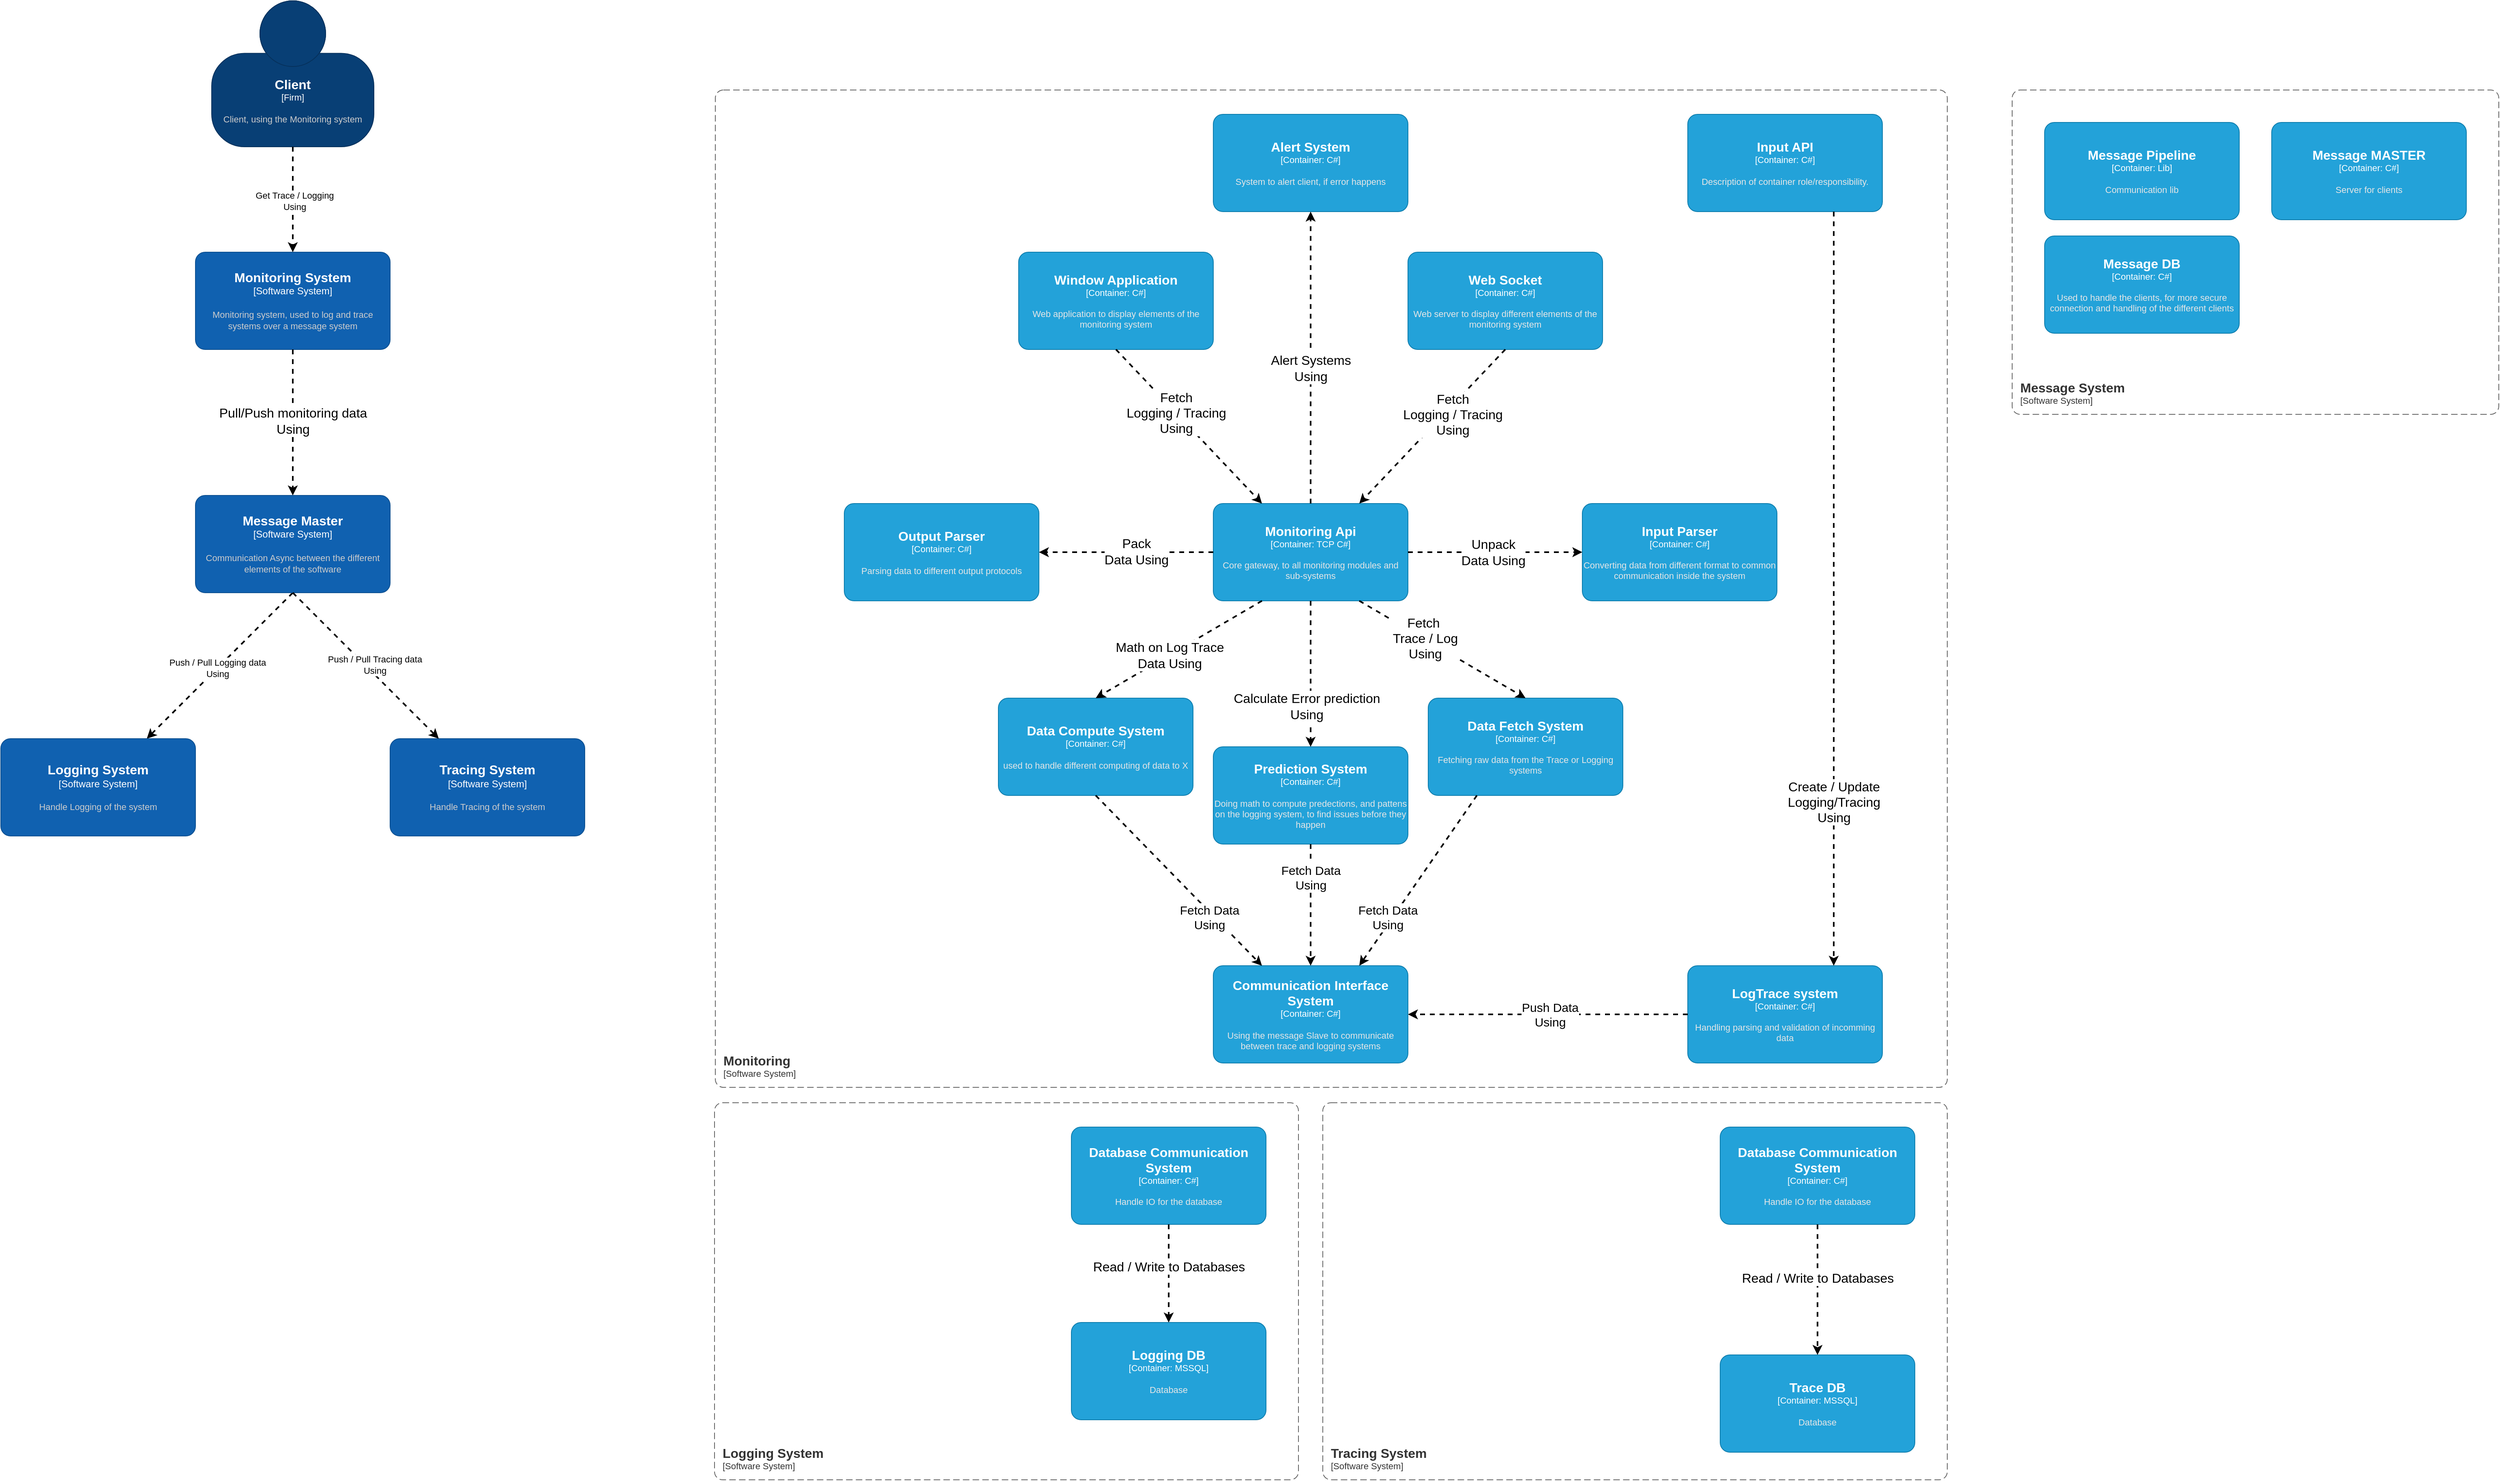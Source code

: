 <mxfile version="23.0.2" type="device" pages="3">
  <diagram name="C4" id="QQ18SU2238n26dOvfk-c">
    <mxGraphModel dx="2438" dy="2142" grid="1" gridSize="10" guides="1" tooltips="1" connect="1" arrows="1" fold="1" page="1" pageScale="1" pageWidth="827" pageHeight="1169" math="0" shadow="0">
      <root>
        <mxCell id="0" />
        <mxCell id="1" parent="0" />
        <object placeholders="1" c4Name="Client" c4Type="Firm" c4Description="Client, using the Monitoring system" label="&lt;font style=&quot;font-size: 16px&quot;&gt;&lt;b&gt;%c4Name%&lt;/b&gt;&lt;/font&gt;&lt;div&gt;[%c4Type%]&lt;/div&gt;&lt;br&gt;&lt;div&gt;&lt;font style=&quot;font-size: 11px&quot;&gt;&lt;font color=&quot;#cccccc&quot;&gt;%c4Description%&lt;/font&gt;&lt;/div&gt;" id="Dx7nWlKRmsDvcIgzVXrZ-1">
          <mxCell style="html=1;fontSize=11;dashed=0;whiteSpace=wrap;fillColor=#083F75;strokeColor=#06315C;fontColor=#ffffff;shape=mxgraph.c4.person2;align=center;metaEdit=1;points=[[0.5,0,0],[1,0.5,0],[1,0.75,0],[0.75,1,0],[0.5,1,0],[0.25,1,0],[0,0.75,0],[0,0.5,0]];resizable=0;" parent="1" vertex="1">
            <mxGeometry x="300" y="-190" width="200" height="180" as="geometry" />
          </mxCell>
        </object>
        <object placeholders="1" c4Name="Monitoring System" c4Type="Software System" c4Description="Monitoring system, used to log and trace systems over a message system" label="&lt;font style=&quot;font-size: 16px&quot;&gt;&lt;b&gt;%c4Name%&lt;/b&gt;&lt;/font&gt;&lt;div&gt;[%c4Type%]&lt;/div&gt;&lt;br&gt;&lt;div&gt;&lt;font style=&quot;font-size: 11px&quot;&gt;&lt;font color=&quot;#cccccc&quot;&gt;%c4Description%&lt;/font&gt;&lt;/div&gt;" id="Dx7nWlKRmsDvcIgzVXrZ-2">
          <mxCell style="rounded=1;whiteSpace=wrap;html=1;labelBackgroundColor=none;fillColor=#1061B0;fontColor=#ffffff;align=center;arcSize=10;strokeColor=#0D5091;metaEdit=1;resizable=0;points=[[0.25,0,0],[0.5,0,0],[0.75,0,0],[1,0.25,0],[1,0.5,0],[1,0.75,0],[0.75,1,0],[0.5,1,0],[0.25,1,0],[0,0.75,0],[0,0.5,0],[0,0.25,0]];" parent="1" vertex="1">
            <mxGeometry x="280" y="120" width="240" height="120" as="geometry" />
          </mxCell>
        </object>
        <mxCell id="Dx7nWlKRmsDvcIgzVXrZ-7" style="rounded=0;orthogonalLoop=1;jettySize=auto;html=1;exitX=0.5;exitY=1;exitDx=0;exitDy=0;exitPerimeter=0;strokeWidth=2;dashed=1;" parent="1" source="Dx7nWlKRmsDvcIgzVXrZ-4" target="Dx7nWlKRmsDvcIgzVXrZ-5" edge="1">
          <mxGeometry relative="1" as="geometry" />
        </mxCell>
        <mxCell id="Dx7nWlKRmsDvcIgzVXrZ-45" value="Push / Pull Logging data&lt;br&gt;Using" style="edgeLabel;html=1;align=center;verticalAlign=middle;resizable=0;points=[];fontSize=11;fontFamily=Helvetica;fontColor=default;" parent="Dx7nWlKRmsDvcIgzVXrZ-7" vertex="1" connectable="0">
          <mxGeometry x="0.035" y="-1" relative="1" as="geometry">
            <mxPoint as="offset" />
          </mxGeometry>
        </mxCell>
        <object placeholders="1" c4Name="Message Master" c4Type="Software System" c4Description="Communication Async between the different elements of the software" label="&lt;font style=&quot;font-size: 16px&quot;&gt;&lt;b&gt;%c4Name%&lt;/b&gt;&lt;/font&gt;&lt;div&gt;[%c4Type%]&lt;/div&gt;&lt;br&gt;&lt;div&gt;&lt;font style=&quot;font-size: 11px&quot;&gt;&lt;font color=&quot;#cccccc&quot;&gt;%c4Description%&lt;/font&gt;&lt;/div&gt;" id="Dx7nWlKRmsDvcIgzVXrZ-4">
          <mxCell style="rounded=1;whiteSpace=wrap;html=1;labelBackgroundColor=none;fillColor=#1061B0;fontColor=#ffffff;align=center;arcSize=10;strokeColor=#0D5091;metaEdit=1;resizable=0;points=[[0.25,0,0],[0.5,0,0],[0.75,0,0],[1,0.25,0],[1,0.5,0],[1,0.75,0],[0.75,1,0],[0.5,1,0],[0.25,1,0],[0,0.75,0],[0,0.5,0],[0,0.25,0]];" parent="1" vertex="1">
            <mxGeometry x="280" y="420" width="240" height="120" as="geometry" />
          </mxCell>
        </object>
        <object placeholders="1" c4Name="Logging System" c4Type="Software System" c4Description="Handle Logging of the system" label="&lt;font style=&quot;font-size: 16px&quot;&gt;&lt;b&gt;%c4Name%&lt;/b&gt;&lt;/font&gt;&lt;div&gt;[%c4Type%]&lt;/div&gt;&lt;br&gt;&lt;div&gt;&lt;font style=&quot;font-size: 11px&quot;&gt;&lt;font color=&quot;#cccccc&quot;&gt;%c4Description%&lt;/font&gt;&lt;/div&gt;" id="Dx7nWlKRmsDvcIgzVXrZ-5">
          <mxCell style="rounded=1;whiteSpace=wrap;html=1;labelBackgroundColor=none;fillColor=#1061B0;fontColor=#ffffff;align=center;arcSize=10;strokeColor=#0D5091;metaEdit=1;resizable=0;points=[[0.25,0,0],[0.5,0,0],[0.75,0,0],[1,0.25,0],[1,0.5,0],[1,0.75,0],[0.75,1,0],[0.5,1,0],[0.25,1,0],[0,0.75,0],[0,0.5,0],[0,0.25,0]];" parent="1" vertex="1">
            <mxGeometry x="40" y="720" width="240" height="120" as="geometry" />
          </mxCell>
        </object>
        <object placeholders="1" c4Name="Tracing System" c4Type="Software System" c4Description="Handle Tracing of the system" label="&lt;font style=&quot;font-size: 16px&quot;&gt;&lt;b&gt;%c4Name%&lt;/b&gt;&lt;/font&gt;&lt;div&gt;[%c4Type%]&lt;/div&gt;&lt;br&gt;&lt;div&gt;&lt;font style=&quot;font-size: 11px&quot;&gt;&lt;font color=&quot;#cccccc&quot;&gt;%c4Description%&lt;/font&gt;&lt;/div&gt;" id="Dx7nWlKRmsDvcIgzVXrZ-6">
          <mxCell style="rounded=1;whiteSpace=wrap;html=1;labelBackgroundColor=none;fillColor=#1061B0;fontColor=#ffffff;align=center;arcSize=10;strokeColor=#0D5091;metaEdit=1;resizable=0;points=[[0.25,0,0],[0.5,0,0],[0.75,0,0],[1,0.25,0],[1,0.5,0],[1,0.75,0],[0.75,1,0],[0.5,1,0],[0.25,1,0],[0,0.75,0],[0,0.5,0],[0,0.25,0]];" parent="1" vertex="1">
            <mxGeometry x="520" y="720" width="240" height="120" as="geometry" />
          </mxCell>
        </object>
        <mxCell id="Dx7nWlKRmsDvcIgzVXrZ-8" style="edgeStyle=none;shape=connector;rounded=0;orthogonalLoop=1;jettySize=auto;html=1;exitX=0.5;exitY=1;exitDx=0;exitDy=0;exitPerimeter=0;entryX=0.5;entryY=0;entryDx=0;entryDy=0;entryPerimeter=0;dashed=1;labelBackgroundColor=default;strokeColor=default;strokeWidth=2;align=center;verticalAlign=middle;fontFamily=Helvetica;fontSize=11;fontColor=default;endArrow=classic;" parent="1" source="Dx7nWlKRmsDvcIgzVXrZ-2" target="Dx7nWlKRmsDvcIgzVXrZ-4" edge="1">
          <mxGeometry relative="1" as="geometry" />
        </mxCell>
        <mxCell id="Dx7nWlKRmsDvcIgzVXrZ-9" value="&lt;font style=&quot;font-size: 16px;&quot;&gt;Pull/Push monitoring data&lt;br&gt;Using&lt;br&gt;&lt;/font&gt;" style="edgeLabel;html=1;align=center;verticalAlign=middle;resizable=0;points=[];fontSize=11;fontFamily=Helvetica;fontColor=default;" parent="Dx7nWlKRmsDvcIgzVXrZ-8" vertex="1" connectable="0">
          <mxGeometry x="-0.029" relative="1" as="geometry">
            <mxPoint as="offset" />
          </mxGeometry>
        </mxCell>
        <mxCell id="Dx7nWlKRmsDvcIgzVXrZ-10" style="edgeStyle=none;shape=connector;rounded=0;orthogonalLoop=1;jettySize=auto;html=1;exitX=0.5;exitY=1;exitDx=0;exitDy=0;exitPerimeter=0;entryX=0.25;entryY=0;entryDx=0;entryDy=0;entryPerimeter=0;dashed=1;labelBackgroundColor=default;strokeColor=default;strokeWidth=2;align=center;verticalAlign=middle;fontFamily=Helvetica;fontSize=11;fontColor=default;endArrow=classic;" parent="1" source="Dx7nWlKRmsDvcIgzVXrZ-4" target="Dx7nWlKRmsDvcIgzVXrZ-6" edge="1">
          <mxGeometry relative="1" as="geometry" />
        </mxCell>
        <mxCell id="Dx7nWlKRmsDvcIgzVXrZ-46" value="Push / Pull Tracing data&lt;br&gt;Using" style="edgeLabel;html=1;align=center;verticalAlign=middle;resizable=0;points=[];fontSize=11;fontFamily=Helvetica;fontColor=default;" parent="Dx7nWlKRmsDvcIgzVXrZ-10" vertex="1" connectable="0">
          <mxGeometry x="-0.149" y="1" relative="1" as="geometry">
            <mxPoint x="23" y="13" as="offset" />
          </mxGeometry>
        </mxCell>
        <object placeholders="1" c4Name="Monitoring" c4Type="SystemScopeBoundary" c4Application="Software System" label="&lt;font style=&quot;font-size: 16px&quot;&gt;&lt;b&gt;&lt;div style=&quot;text-align: left&quot;&gt;%c4Name%&lt;/div&gt;&lt;/b&gt;&lt;/font&gt;&lt;div style=&quot;text-align: left&quot;&gt;[%c4Application%]&lt;/div&gt;" id="Dx7nWlKRmsDvcIgzVXrZ-11">
          <mxCell style="rounded=1;fontSize=11;whiteSpace=wrap;html=1;dashed=1;arcSize=20;fillColor=none;strokeColor=#666666;fontColor=#333333;labelBackgroundColor=none;align=left;verticalAlign=bottom;labelBorderColor=none;spacingTop=0;spacing=10;dashPattern=8 4;metaEdit=1;rotatable=0;perimeter=rectanglePerimeter;noLabel=0;labelPadding=0;allowArrows=0;connectable=0;expand=0;recursiveResize=0;editable=1;pointerEvents=0;absoluteArcSize=1;points=[[0.25,0,0],[0.5,0,0],[0.75,0,0],[1,0.25,0],[1,0.5,0],[1,0.75,0],[0.75,1,0],[0.5,1,0],[0.25,1,0],[0,0.75,0],[0,0.5,0],[0,0.25,0]];fontFamily=Helvetica;" parent="1" vertex="1">
            <mxGeometry x="921" y="-80" width="1519" height="1230" as="geometry" />
          </mxCell>
        </object>
        <object placeholders="1" c4Name="Output Parser" c4Type="Container" c4Technology="C#" c4Description="Parsing data to different output protocols" label="&lt;font style=&quot;font-size: 16px&quot;&gt;&lt;b&gt;%c4Name%&lt;/b&gt;&lt;/font&gt;&lt;div&gt;[%c4Type%: %c4Technology%]&lt;/div&gt;&lt;br&gt;&lt;div&gt;&lt;font style=&quot;font-size: 11px&quot;&gt;&lt;font color=&quot;#E6E6E6&quot;&gt;%c4Description%&lt;/font&gt;&lt;/div&gt;" id="Dx7nWlKRmsDvcIgzVXrZ-16">
          <mxCell style="rounded=1;whiteSpace=wrap;html=1;fontSize=11;labelBackgroundColor=none;fillColor=#23A2D9;fontColor=#ffffff;align=center;arcSize=10;strokeColor=#0E7DAD;metaEdit=1;resizable=0;points=[[0.25,0,0],[0.5,0,0],[0.75,0,0],[1,0.25,0],[1,0.5,0],[1,0.75,0],[0.75,1,0],[0.5,1,0],[0.25,1,0],[0,0.75,0],[0,0.5,0],[0,0.25,0]];verticalAlign=middle;fontFamily=Helvetica;" parent="1" vertex="1">
            <mxGeometry x="1080" y="430" width="240" height="120" as="geometry" />
          </mxCell>
        </object>
        <mxCell id="Dx7nWlKRmsDvcIgzVXrZ-17" style="edgeStyle=none;shape=connector;rounded=0;orthogonalLoop=1;jettySize=auto;html=1;exitX=0.5;exitY=1;exitDx=0;exitDy=0;exitPerimeter=0;entryX=0.5;entryY=0;entryDx=0;entryDy=0;entryPerimeter=0;dashed=1;labelBackgroundColor=default;strokeColor=default;strokeWidth=2;align=center;verticalAlign=middle;fontFamily=Helvetica;fontSize=11;fontColor=default;endArrow=classic;" parent="1" source="Dx7nWlKRmsDvcIgzVXrZ-1" target="Dx7nWlKRmsDvcIgzVXrZ-2" edge="1">
          <mxGeometry relative="1" as="geometry" />
        </mxCell>
        <mxCell id="Dx7nWlKRmsDvcIgzVXrZ-18" value="Get Trace / Logging&lt;br&gt;Using" style="edgeLabel;html=1;align=center;verticalAlign=middle;resizable=0;points=[];fontSize=11;fontFamily=Helvetica;fontColor=default;" parent="Dx7nWlKRmsDvcIgzVXrZ-17" vertex="1" connectable="0">
          <mxGeometry x="0.031" y="2" relative="1" as="geometry">
            <mxPoint as="offset" />
          </mxGeometry>
        </mxCell>
        <object placeholders="1" c4Name="Data Compute System" c4Type="Container" c4Technology="C#" c4Description="used to handle different computing of data to X" label="&lt;font style=&quot;font-size: 16px&quot;&gt;&lt;b&gt;%c4Name%&lt;/b&gt;&lt;/font&gt;&lt;div&gt;[%c4Type%: %c4Technology%]&lt;/div&gt;&lt;br&gt;&lt;div&gt;&lt;font style=&quot;font-size: 11px&quot;&gt;&lt;font color=&quot;#E6E6E6&quot;&gt;%c4Description%&lt;/font&gt;&lt;/div&gt;" id="Dx7nWlKRmsDvcIgzVXrZ-19">
          <mxCell style="rounded=1;whiteSpace=wrap;html=1;fontSize=11;labelBackgroundColor=none;fillColor=#23A2D9;fontColor=#ffffff;align=center;arcSize=10;strokeColor=#0E7DAD;metaEdit=1;resizable=0;points=[[0.25,0,0],[0.5,0,0],[0.75,0,0],[1,0.25,0],[1,0.5,0],[1,0.75,0],[0.75,1,0],[0.5,1,0],[0.25,1,0],[0,0.75,0],[0,0.5,0],[0,0.25,0]];verticalAlign=middle;fontFamily=Helvetica;" parent="1" vertex="1">
            <mxGeometry x="1270" y="670" width="240" height="120" as="geometry" />
          </mxCell>
        </object>
        <object placeholders="1" c4Name="Monitoring Api" c4Type="Container" c4Technology="TCP C#" c4Description="Core gateway, to all monitoring modules and sub-systems" label="&lt;font style=&quot;font-size: 16px&quot;&gt;&lt;b&gt;%c4Name%&lt;/b&gt;&lt;/font&gt;&lt;div&gt;[%c4Type%: %c4Technology%]&lt;/div&gt;&lt;br&gt;&lt;div&gt;&lt;font style=&quot;font-size: 11px&quot;&gt;&lt;font color=&quot;#E6E6E6&quot;&gt;%c4Description%&lt;/font&gt;&lt;/div&gt;" id="Dx7nWlKRmsDvcIgzVXrZ-20">
          <mxCell style="rounded=1;whiteSpace=wrap;html=1;fontSize=11;labelBackgroundColor=none;fillColor=#23A2D9;fontColor=#ffffff;align=center;arcSize=10;strokeColor=#0E7DAD;metaEdit=1;resizable=0;points=[[0.25,0,0],[0.5,0,0],[0.75,0,0],[1,0.25,0],[1,0.5,0],[1,0.75,0],[0.75,1,0],[0.5,1,0],[0.25,1,0],[0,0.75,0],[0,0.5,0],[0,0.25,0]];verticalAlign=middle;fontFamily=Helvetica;" parent="1" vertex="1">
            <mxGeometry x="1535" y="430" width="240" height="120" as="geometry" />
          </mxCell>
        </object>
        <object placeholders="1" c4Name="Web Socket" c4Type="Container" c4Technology="C#" c4Description="Web server to display different elements of the monitoring system" label="&lt;font style=&quot;font-size: 16px&quot;&gt;&lt;b&gt;%c4Name%&lt;/b&gt;&lt;/font&gt;&lt;div&gt;[%c4Type%: %c4Technology%]&lt;/div&gt;&lt;br&gt;&lt;div&gt;&lt;font style=&quot;font-size: 11px&quot;&gt;&lt;font color=&quot;#E6E6E6&quot;&gt;%c4Description%&lt;/font&gt;&lt;/div&gt;" id="Dx7nWlKRmsDvcIgzVXrZ-21">
          <mxCell style="rounded=1;whiteSpace=wrap;html=1;fontSize=11;labelBackgroundColor=none;fillColor=#23A2D9;fontColor=#ffffff;align=center;arcSize=10;strokeColor=#0E7DAD;metaEdit=1;resizable=0;points=[[0.25,0,0],[0.5,0,0],[0.75,0,0],[1,0.25,0],[1,0.5,0],[1,0.75,0],[0.75,1,0],[0.5,1,0],[0.25,1,0],[0,0.75,0],[0,0.5,0],[0,0.25,0]];verticalAlign=middle;fontFamily=Helvetica;" parent="1" vertex="1">
            <mxGeometry x="1775" y="120" width="240" height="120" as="geometry" />
          </mxCell>
        </object>
        <object placeholders="1" c4Name="Prediction System" c4Type="Container" c4Technology="C#" c4Description="Doing math to compute predections, and pattens on the logging system, to find issues before they happen" label="&lt;font style=&quot;font-size: 16px&quot;&gt;&lt;b&gt;%c4Name%&lt;/b&gt;&lt;/font&gt;&lt;div&gt;[%c4Type%: %c4Technology%]&lt;/div&gt;&lt;br&gt;&lt;div&gt;&lt;font style=&quot;font-size: 11px&quot;&gt;&lt;font color=&quot;#E6E6E6&quot;&gt;%c4Description%&lt;/font&gt;&lt;/div&gt;" id="Dx7nWlKRmsDvcIgzVXrZ-22">
          <mxCell style="rounded=1;whiteSpace=wrap;html=1;fontSize=11;labelBackgroundColor=none;fillColor=#23A2D9;fontColor=#ffffff;align=center;arcSize=10;strokeColor=#0E7DAD;metaEdit=1;resizable=0;points=[[0.25,0,0],[0.5,0,0],[0.75,0,0],[1,0.25,0],[1,0.5,0],[1,0.75,0],[0.75,1,0],[0.5,1,0],[0.25,1,0],[0,0.75,0],[0,0.5,0],[0,0.25,0]];verticalAlign=middle;fontFamily=Helvetica;" parent="1" vertex="1">
            <mxGeometry x="1535" y="730" width="240" height="120" as="geometry" />
          </mxCell>
        </object>
        <object placeholders="1" c4Name="Window Application" c4Type="Container" c4Technology="C#" c4Description="Web application to display elements of the monitoring system" label="&lt;font style=&quot;font-size: 16px&quot;&gt;&lt;b&gt;%c4Name%&lt;/b&gt;&lt;/font&gt;&lt;div&gt;[%c4Type%: %c4Technology%]&lt;/div&gt;&lt;br&gt;&lt;div&gt;&lt;font style=&quot;font-size: 11px&quot;&gt;&lt;font color=&quot;#E6E6E6&quot;&gt;%c4Description%&lt;/font&gt;&lt;/div&gt;" id="Dx7nWlKRmsDvcIgzVXrZ-24">
          <mxCell style="rounded=1;whiteSpace=wrap;html=1;fontSize=11;labelBackgroundColor=none;fillColor=#23A2D9;fontColor=#ffffff;align=center;arcSize=10;strokeColor=#0E7DAD;metaEdit=1;resizable=0;points=[[0.25,0,0],[0.5,0,0],[0.75,0,0],[1,0.25,0],[1,0.5,0],[1,0.75,0],[0.75,1,0],[0.5,1,0],[0.25,1,0],[0,0.75,0],[0,0.5,0],[0,0.25,0]];verticalAlign=middle;fontFamily=Helvetica;" parent="1" vertex="1">
            <mxGeometry x="1295" y="120" width="240" height="120" as="geometry" />
          </mxCell>
        </object>
        <object placeholders="1" c4Name="Data Fetch System" c4Type="Container" c4Technology="C#" c4Description="Fetching raw data from the Trace or Logging systems" label="&lt;font style=&quot;font-size: 16px&quot;&gt;&lt;b&gt;%c4Name%&lt;/b&gt;&lt;/font&gt;&lt;div&gt;[%c4Type%: %c4Technology%]&lt;/div&gt;&lt;br&gt;&lt;div&gt;&lt;font style=&quot;font-size: 11px&quot;&gt;&lt;font color=&quot;#E6E6E6&quot;&gt;%c4Description%&lt;/font&gt;&lt;/div&gt;" id="Dx7nWlKRmsDvcIgzVXrZ-25">
          <mxCell style="rounded=1;whiteSpace=wrap;html=1;fontSize=11;labelBackgroundColor=none;fillColor=#23A2D9;fontColor=#ffffff;align=center;arcSize=10;strokeColor=#0E7DAD;metaEdit=1;resizable=0;points=[[0.25,0,0],[0.5,0,0],[0.75,0,0],[1,0.25,0],[1,0.5,0],[1,0.75,0],[0.75,1,0],[0.5,1,0],[0.25,1,0],[0,0.75,0],[0,0.5,0],[0,0.25,0]];verticalAlign=middle;fontFamily=Helvetica;" parent="1" vertex="1">
            <mxGeometry x="1800" y="670" width="240" height="120" as="geometry" />
          </mxCell>
        </object>
        <object placeholders="1" c4Name="Logging System" c4Type="SystemScopeBoundary" c4Application="Software System" label="&lt;font style=&quot;font-size: 16px&quot;&gt;&lt;b&gt;&lt;div style=&quot;text-align: left&quot;&gt;%c4Name%&lt;/div&gt;&lt;/b&gt;&lt;/font&gt;&lt;div style=&quot;text-align: left&quot;&gt;[%c4Application%]&lt;/div&gt;" id="Dx7nWlKRmsDvcIgzVXrZ-32">
          <mxCell style="rounded=1;fontSize=11;whiteSpace=wrap;html=1;dashed=1;arcSize=20;fillColor=none;strokeColor=#666666;fontColor=#333333;labelBackgroundColor=none;align=left;verticalAlign=bottom;labelBorderColor=none;spacingTop=0;spacing=10;dashPattern=8 4;metaEdit=1;rotatable=0;perimeter=rectanglePerimeter;noLabel=0;labelPadding=0;allowArrows=0;connectable=0;expand=0;recursiveResize=0;editable=1;pointerEvents=0;absoluteArcSize=1;points=[[0.25,0,0],[0.5,0,0],[0.75,0,0],[1,0.25,0],[1,0.5,0],[1,0.75,0],[0.75,1,0],[0.5,1,0],[0.25,1,0],[0,0.75,0],[0,0.5,0],[0,0.25,0]];fontFamily=Helvetica;" parent="1" vertex="1">
            <mxGeometry x="920" y="1169" width="720" height="465" as="geometry" />
          </mxCell>
        </object>
        <object placeholders="1" c4Name="Message System" c4Type="SystemScopeBoundary" c4Application="Software System" label="&lt;font style=&quot;font-size: 16px&quot;&gt;&lt;b&gt;&lt;div style=&quot;text-align: left&quot;&gt;%c4Name%&lt;/div&gt;&lt;/b&gt;&lt;/font&gt;&lt;div style=&quot;text-align: left&quot;&gt;[%c4Application%]&lt;/div&gt;" id="Dx7nWlKRmsDvcIgzVXrZ-34">
          <mxCell style="rounded=1;fontSize=11;whiteSpace=wrap;html=1;dashed=1;arcSize=20;fillColor=none;strokeColor=#666666;fontColor=#333333;labelBackgroundColor=none;align=left;verticalAlign=bottom;labelBorderColor=none;spacingTop=0;spacing=10;dashPattern=8 4;metaEdit=1;rotatable=0;perimeter=rectanglePerimeter;noLabel=0;labelPadding=0;allowArrows=0;connectable=0;expand=0;recursiveResize=0;editable=1;pointerEvents=0;absoluteArcSize=1;points=[[0.25,0,0],[0.5,0,0],[0.75,0,0],[1,0.25,0],[1,0.5,0],[1,0.75,0],[0.75,1,0],[0.5,1,0],[0.25,1,0],[0,0.75,0],[0,0.5,0],[0,0.25,0]];fontFamily=Helvetica;" parent="1" vertex="1">
            <mxGeometry x="2520" y="-80" width="600" height="400" as="geometry" />
          </mxCell>
        </object>
        <object placeholders="1" c4Name="Message Pipeline" c4Type="Container" c4Technology="Lib" c4Description="Communication lib" label="&lt;font style=&quot;font-size: 16px&quot;&gt;&lt;b&gt;%c4Name%&lt;/b&gt;&lt;/font&gt;&lt;div&gt;[%c4Type%: %c4Technology%]&lt;/div&gt;&lt;br&gt;&lt;div&gt;&lt;font style=&quot;font-size: 11px&quot;&gt;&lt;font color=&quot;#E6E6E6&quot;&gt;%c4Description%&lt;/font&gt;&lt;/div&gt;" id="Dx7nWlKRmsDvcIgzVXrZ-35">
          <mxCell style="rounded=1;whiteSpace=wrap;html=1;fontSize=11;labelBackgroundColor=none;fillColor=#23A2D9;fontColor=#ffffff;align=center;arcSize=10;strokeColor=#0E7DAD;metaEdit=1;resizable=0;points=[[0.25,0,0],[0.5,0,0],[0.75,0,0],[1,0.25,0],[1,0.5,0],[1,0.75,0],[0.75,1,0],[0.5,1,0],[0.25,1,0],[0,0.75,0],[0,0.5,0],[0,0.25,0]];verticalAlign=middle;fontFamily=Helvetica;" parent="1" vertex="1">
            <mxGeometry x="2560" y="-40" width="240" height="120" as="geometry" />
          </mxCell>
        </object>
        <object placeholders="1" c4Name="Message MASTER" c4Type="Container" c4Technology="C#" c4Description="Server for clients" label="&lt;font style=&quot;font-size: 16px&quot;&gt;&lt;b&gt;%c4Name%&lt;/b&gt;&lt;/font&gt;&lt;div&gt;[%c4Type%: %c4Technology%]&lt;/div&gt;&lt;br&gt;&lt;div&gt;&lt;font style=&quot;font-size: 11px&quot;&gt;&lt;font color=&quot;#E6E6E6&quot;&gt;%c4Description%&lt;/font&gt;&lt;/div&gt;" id="Dx7nWlKRmsDvcIgzVXrZ-36">
          <mxCell style="rounded=1;whiteSpace=wrap;html=1;fontSize=11;labelBackgroundColor=none;fillColor=#23A2D9;fontColor=#ffffff;align=center;arcSize=10;strokeColor=#0E7DAD;metaEdit=1;resizable=0;points=[[0.25,0,0],[0.5,0,0],[0.75,0,0],[1,0.25,0],[1,0.5,0],[1,0.75,0],[0.75,1,0],[0.5,1,0],[0.25,1,0],[0,0.75,0],[0,0.5,0],[0,0.25,0]];verticalAlign=middle;fontFamily=Helvetica;" parent="1" vertex="1">
            <mxGeometry x="2840" y="-40" width="240" height="120" as="geometry" />
          </mxCell>
        </object>
        <object placeholders="1" c4Name="Database Communication System" c4Type="Container" c4Technology="C#" c4Description="Handle IO for the database" label="&lt;font style=&quot;font-size: 16px&quot;&gt;&lt;b&gt;%c4Name%&lt;/b&gt;&lt;/font&gt;&lt;div&gt;[%c4Type%: %c4Technology%]&lt;/div&gt;&lt;br&gt;&lt;div&gt;&lt;font style=&quot;font-size: 11px&quot;&gt;&lt;font color=&quot;#E6E6E6&quot;&gt;%c4Description%&lt;/font&gt;&lt;/div&gt;" id="Dx7nWlKRmsDvcIgzVXrZ-51">
          <mxCell style="rounded=1;whiteSpace=wrap;html=1;fontSize=11;labelBackgroundColor=none;fillColor=#23A2D9;fontColor=#ffffff;align=center;arcSize=10;strokeColor=#0E7DAD;metaEdit=1;resizable=0;points=[[0.25,0,0],[0.5,0,0],[0.75,0,0],[1,0.25,0],[1,0.5,0],[1,0.75,0],[0.75,1,0],[0.5,1,0],[0.25,1,0],[0,0.75,0],[0,0.5,0],[0,0.25,0]];verticalAlign=middle;fontFamily=Helvetica;" parent="1" vertex="1">
            <mxGeometry x="1360" y="1199" width="240" height="120" as="geometry" />
          </mxCell>
        </object>
        <object placeholders="1" c4Name="LogTrace system" c4Type="Container" c4Technology="C#" c4Description="Handling parsing and validation of incomming data" label="&lt;font style=&quot;font-size: 16px&quot;&gt;&lt;b&gt;%c4Name%&lt;/b&gt;&lt;/font&gt;&lt;div&gt;[%c4Type%: %c4Technology%]&lt;/div&gt;&lt;br&gt;&lt;div&gt;&lt;font style=&quot;font-size: 11px&quot;&gt;&lt;font color=&quot;#E6E6E6&quot;&gt;%c4Description%&lt;/font&gt;&lt;/div&gt;" id="Dx7nWlKRmsDvcIgzVXrZ-62">
          <mxCell style="rounded=1;whiteSpace=wrap;html=1;fontSize=11;labelBackgroundColor=none;fillColor=#23A2D9;fontColor=#ffffff;align=center;arcSize=10;strokeColor=#0E7DAD;metaEdit=1;resizable=0;points=[[0.25,0,0],[0.5,0,0],[0.75,0,0],[1,0.25,0],[1,0.5,0],[1,0.75,0],[0.75,1,0],[0.5,1,0],[0.25,1,0],[0,0.75,0],[0,0.5,0],[0,0.25,0]];verticalAlign=middle;fontFamily=Helvetica;" parent="1" vertex="1">
            <mxGeometry x="2120" y="1000" width="240" height="120" as="geometry" />
          </mxCell>
        </object>
        <object placeholders="1" c4Name="Logging DB" c4Type="Container" c4Technology="MSSQL" c4Description="Database" label="&lt;font style=&quot;font-size: 16px&quot;&gt;&lt;b&gt;%c4Name%&lt;/b&gt;&lt;/font&gt;&lt;div&gt;[%c4Type%: %c4Technology%]&lt;/div&gt;&lt;br&gt;&lt;div&gt;&lt;font style=&quot;font-size: 11px&quot;&gt;&lt;font color=&quot;#E6E6E6&quot;&gt;%c4Description%&lt;/font&gt;&lt;/div&gt;" id="Dx7nWlKRmsDvcIgzVXrZ-67">
          <mxCell style="rounded=1;whiteSpace=wrap;html=1;fontSize=11;labelBackgroundColor=none;fillColor=#23A2D9;fontColor=#ffffff;align=center;arcSize=10;strokeColor=#0E7DAD;metaEdit=1;resizable=0;points=[[0.25,0,0],[0.5,0,0],[0.75,0,0],[1,0.25,0],[1,0.5,0],[1,0.75,0],[0.75,1,0],[0.5,1,0],[0.25,1,0],[0,0.75,0],[0,0.5,0],[0,0.25,0]];verticalAlign=middle;fontFamily=Helvetica;" parent="1" vertex="1">
            <mxGeometry x="1360" y="1440" width="240" height="120" as="geometry" />
          </mxCell>
        </object>
        <mxCell id="Dx7nWlKRmsDvcIgzVXrZ-69" style="edgeStyle=none;shape=connector;rounded=0;orthogonalLoop=1;jettySize=auto;html=1;exitX=0.5;exitY=1;exitDx=0;exitDy=0;exitPerimeter=0;entryX=0.5;entryY=0;entryDx=0;entryDy=0;entryPerimeter=0;dashed=1;labelBackgroundColor=default;strokeColor=default;strokeWidth=2;align=center;verticalAlign=middle;fontFamily=Helvetica;fontSize=11;fontColor=default;endArrow=classic;" parent="1" source="Dx7nWlKRmsDvcIgzVXrZ-51" target="Dx7nWlKRmsDvcIgzVXrZ-67" edge="1">
          <mxGeometry relative="1" as="geometry" />
        </mxCell>
        <mxCell id="Dx7nWlKRmsDvcIgzVXrZ-163" value="Read / Write to Databases" style="edgeLabel;html=1;align=center;verticalAlign=middle;resizable=0;points=[];fontSize=16;fontFamily=Helvetica;fontColor=default;" parent="Dx7nWlKRmsDvcIgzVXrZ-69" vertex="1" connectable="0">
          <mxGeometry x="-0.3" y="1" relative="1" as="geometry">
            <mxPoint x="-1" y="9" as="offset" />
          </mxGeometry>
        </mxCell>
        <object placeholders="1" c4Name="Communication Interface System" c4Type="Container" c4Technology="C#" c4Description="Using the message Slave to communicate between trace and logging systems" label="&lt;font style=&quot;font-size: 16px&quot;&gt;&lt;b&gt;%c4Name%&lt;/b&gt;&lt;/font&gt;&lt;div&gt;[%c4Type%: %c4Technology%]&lt;/div&gt;&lt;br&gt;&lt;div&gt;&lt;font style=&quot;font-size: 11px&quot;&gt;&lt;font color=&quot;#E6E6E6&quot;&gt;%c4Description%&lt;/font&gt;&lt;/div&gt;" id="Dx7nWlKRmsDvcIgzVXrZ-74">
          <mxCell style="rounded=1;whiteSpace=wrap;html=1;fontSize=11;labelBackgroundColor=none;fillColor=#23A2D9;fontColor=#ffffff;align=center;arcSize=10;strokeColor=#0E7DAD;metaEdit=1;resizable=0;points=[[0.25,0,0],[0.5,0,0],[0.75,0,0],[1,0.25,0],[1,0.5,0],[1,0.75,0],[0.75,1,0],[0.5,1,0],[0.25,1,0],[0,0.75,0],[0,0.5,0],[0,0.25,0]];verticalAlign=middle;fontFamily=Helvetica;" parent="1" vertex="1">
            <mxGeometry x="1535" y="1000" width="240" height="120" as="geometry" />
          </mxCell>
        </object>
        <mxCell id="Dx7nWlKRmsDvcIgzVXrZ-75" style="edgeStyle=none;shape=connector;rounded=0;orthogonalLoop=1;jettySize=auto;html=1;exitX=0.5;exitY=1;exitDx=0;exitDy=0;exitPerimeter=0;entryX=0.25;entryY=0;entryDx=0;entryDy=0;entryPerimeter=0;dashed=1;labelBackgroundColor=default;strokeColor=default;strokeWidth=2;align=center;verticalAlign=middle;fontFamily=Helvetica;fontSize=11;fontColor=default;endArrow=classic;" parent="1" source="Dx7nWlKRmsDvcIgzVXrZ-19" target="Dx7nWlKRmsDvcIgzVXrZ-74" edge="1">
          <mxGeometry relative="1" as="geometry" />
        </mxCell>
        <mxCell id="Dx7nWlKRmsDvcIgzVXrZ-81" value="&lt;font style=&quot;font-size: 15px;&quot;&gt;Fetch Data&lt;br&gt;Using&lt;br&gt;&lt;/font&gt;" style="edgeLabel;html=1;align=center;verticalAlign=middle;resizable=0;points=[];fontSize=11;fontFamily=Helvetica;fontColor=default;" parent="Dx7nWlKRmsDvcIgzVXrZ-75" vertex="1" connectable="0">
          <mxGeometry x="-0.032" y="-2" relative="1" as="geometry">
            <mxPoint x="42" y="47" as="offset" />
          </mxGeometry>
        </mxCell>
        <mxCell id="Dx7nWlKRmsDvcIgzVXrZ-76" style="edgeStyle=none;shape=connector;rounded=0;orthogonalLoop=1;jettySize=auto;html=1;exitX=0.5;exitY=1;exitDx=0;exitDy=0;exitPerimeter=0;entryX=0.5;entryY=0;entryDx=0;entryDy=0;entryPerimeter=0;dashed=1;labelBackgroundColor=default;strokeColor=default;strokeWidth=2;align=center;verticalAlign=middle;fontFamily=Helvetica;fontSize=11;fontColor=default;endArrow=classic;" parent="1" source="Dx7nWlKRmsDvcIgzVXrZ-22" target="Dx7nWlKRmsDvcIgzVXrZ-74" edge="1">
          <mxGeometry relative="1" as="geometry" />
        </mxCell>
        <mxCell id="Dx7nWlKRmsDvcIgzVXrZ-82" value="&lt;font style=&quot;font-size: 15px;&quot;&gt;Fetch Data&lt;br&gt;Using&lt;br&gt;&lt;/font&gt;" style="edgeLabel;html=1;align=center;verticalAlign=middle;resizable=0;points=[];fontSize=11;fontFamily=Helvetica;fontColor=default;" parent="Dx7nWlKRmsDvcIgzVXrZ-76" vertex="1" connectable="0">
          <mxGeometry x="-0.049" relative="1" as="geometry">
            <mxPoint y="-31" as="offset" />
          </mxGeometry>
        </mxCell>
        <mxCell id="Dx7nWlKRmsDvcIgzVXrZ-77" style="edgeStyle=none;shape=connector;rounded=0;orthogonalLoop=1;jettySize=auto;html=1;exitX=0.25;exitY=1;exitDx=0;exitDy=0;exitPerimeter=0;entryX=0.75;entryY=0;entryDx=0;entryDy=0;entryPerimeter=0;dashed=1;labelBackgroundColor=default;strokeColor=default;strokeWidth=2;align=center;verticalAlign=middle;fontFamily=Helvetica;fontSize=11;fontColor=default;endArrow=classic;" parent="1" source="Dx7nWlKRmsDvcIgzVXrZ-25" target="Dx7nWlKRmsDvcIgzVXrZ-74" edge="1">
          <mxGeometry relative="1" as="geometry" />
        </mxCell>
        <mxCell id="Dx7nWlKRmsDvcIgzVXrZ-83" value="&lt;font style=&quot;font-size: 15px;&quot;&gt;Fetch Data&lt;br&gt;Using&lt;br&gt;&lt;/font&gt;" style="edgeLabel;html=1;align=center;verticalAlign=middle;resizable=0;points=[];fontSize=11;fontFamily=Helvetica;fontColor=default;" parent="Dx7nWlKRmsDvcIgzVXrZ-77" vertex="1" connectable="0">
          <mxGeometry x="-0.066" y="2" relative="1" as="geometry">
            <mxPoint x="-44" y="51" as="offset" />
          </mxGeometry>
        </mxCell>
        <mxCell id="Dx7nWlKRmsDvcIgzVXrZ-80" style="edgeStyle=none;shape=connector;rounded=0;orthogonalLoop=1;jettySize=auto;html=1;exitX=0;exitY=0.5;exitDx=0;exitDy=0;exitPerimeter=0;entryX=1;entryY=0.5;entryDx=0;entryDy=0;entryPerimeter=0;dashed=1;labelBackgroundColor=default;strokeColor=default;strokeWidth=2;align=center;verticalAlign=middle;fontFamily=Helvetica;fontSize=11;fontColor=default;endArrow=classic;" parent="1" source="Dx7nWlKRmsDvcIgzVXrZ-62" target="Dx7nWlKRmsDvcIgzVXrZ-74" edge="1">
          <mxGeometry relative="1" as="geometry" />
        </mxCell>
        <mxCell id="Dx7nWlKRmsDvcIgzVXrZ-84" value="&lt;font style=&quot;font-size: 15px;&quot;&gt;Push Data&lt;br&gt;Using&lt;br&gt;&lt;/font&gt;" style="edgeLabel;html=1;align=center;verticalAlign=middle;resizable=0;points=[];fontSize=11;fontFamily=Helvetica;fontColor=default;" parent="Dx7nWlKRmsDvcIgzVXrZ-80" vertex="1" connectable="0">
          <mxGeometry x="-0.013" y="-4" relative="1" as="geometry">
            <mxPoint y="4" as="offset" />
          </mxGeometry>
        </mxCell>
        <object placeholders="1" c4Name="Alert System" c4Type="Container" c4Technology="C#" c4Description="System to alert client, if error happens " label="&lt;font style=&quot;font-size: 16px&quot;&gt;&lt;b&gt;%c4Name%&lt;/b&gt;&lt;/font&gt;&lt;div&gt;[%c4Type%: %c4Technology%]&lt;/div&gt;&lt;br&gt;&lt;div&gt;&lt;font style=&quot;font-size: 11px&quot;&gt;&lt;font color=&quot;#E6E6E6&quot;&gt;%c4Description%&lt;/font&gt;&lt;/div&gt;" id="Dx7nWlKRmsDvcIgzVXrZ-85">
          <mxCell style="rounded=1;whiteSpace=wrap;html=1;fontSize=11;labelBackgroundColor=none;fillColor=#23A2D9;fontColor=#ffffff;align=center;arcSize=10;strokeColor=#0E7DAD;metaEdit=1;resizable=0;points=[[0.25,0,0],[0.5,0,0],[0.75,0,0],[1,0.25,0],[1,0.5,0],[1,0.75,0],[0.75,1,0],[0.5,1,0],[0.25,1,0],[0,0.75,0],[0,0.5,0],[0,0.25,0]];verticalAlign=middle;fontFamily=Helvetica;" parent="1" vertex="1">
            <mxGeometry x="1535" y="-50" width="240" height="120" as="geometry" />
          </mxCell>
        </object>
        <object placeholders="1" c4Name="Input API" c4Type="Container" c4Technology="C#" c4Description="Description of container role/responsibility." label="&lt;font style=&quot;font-size: 16px&quot;&gt;&lt;b&gt;%c4Name%&lt;/b&gt;&lt;/font&gt;&lt;div&gt;[%c4Type%: %c4Technology%]&lt;/div&gt;&lt;br&gt;&lt;div&gt;&lt;font style=&quot;font-size: 11px&quot;&gt;&lt;font color=&quot;#E6E6E6&quot;&gt;%c4Description%&lt;/font&gt;&lt;/div&gt;" id="Dx7nWlKRmsDvcIgzVXrZ-97">
          <mxCell style="rounded=1;whiteSpace=wrap;html=1;fontSize=11;labelBackgroundColor=none;fillColor=#23A2D9;fontColor=#ffffff;align=center;arcSize=10;strokeColor=#0E7DAD;metaEdit=1;resizable=0;points=[[0.25,0,0],[0.5,0,0],[0.75,0,0],[1,0.25,0],[1,0.5,0],[1,0.75,0],[0.75,1,0],[0.5,1,0],[0.25,1,0],[0,0.75,0],[0,0.5,0],[0,0.25,0]];verticalAlign=middle;fontFamily=Helvetica;" parent="1" vertex="1">
            <mxGeometry x="2120" y="-50" width="240" height="120" as="geometry" />
          </mxCell>
        </object>
        <object placeholders="1" c4Name="Input Parser" c4Type="Container" c4Technology="C#" c4Description="Converting data from different format to common communication inside the system" label="&lt;font style=&quot;font-size: 16px&quot;&gt;&lt;b&gt;%c4Name%&lt;/b&gt;&lt;/font&gt;&lt;div&gt;[%c4Type%: %c4Technology%]&lt;/div&gt;&lt;br&gt;&lt;div&gt;&lt;font style=&quot;font-size: 11px&quot;&gt;&lt;font color=&quot;#E6E6E6&quot;&gt;%c4Description%&lt;/font&gt;&lt;/div&gt;" id="Dx7nWlKRmsDvcIgzVXrZ-114">
          <mxCell style="rounded=1;whiteSpace=wrap;html=1;fontSize=11;labelBackgroundColor=none;fillColor=#23A2D9;fontColor=#ffffff;align=center;arcSize=10;strokeColor=#0E7DAD;metaEdit=1;resizable=0;points=[[0.25,0,0],[0.5,0,0],[0.75,0,0],[1,0.25,0],[1,0.5,0],[1,0.75,0],[0.75,1,0],[0.5,1,0],[0.25,1,0],[0,0.75,0],[0,0.5,0],[0,0.25,0]];verticalAlign=middle;fontFamily=Helvetica;" parent="1" vertex="1">
            <mxGeometry x="1990" y="430" width="240" height="120" as="geometry" />
          </mxCell>
        </object>
        <mxCell id="Dx7nWlKRmsDvcIgzVXrZ-125" style="edgeStyle=none;shape=connector;rounded=0;orthogonalLoop=1;jettySize=auto;html=1;exitX=0.5;exitY=1;exitDx=0;exitDy=0;exitPerimeter=0;entryX=0.5;entryY=0;entryDx=0;entryDy=0;entryPerimeter=0;dashed=1;labelBackgroundColor=default;strokeColor=default;strokeWidth=2;align=center;verticalAlign=middle;fontFamily=Helvetica;fontSize=11;fontColor=default;endArrow=classic;" parent="1" source="Dx7nWlKRmsDvcIgzVXrZ-20" target="Dx7nWlKRmsDvcIgzVXrZ-22" edge="1">
          <mxGeometry relative="1" as="geometry" />
        </mxCell>
        <mxCell id="Dx7nWlKRmsDvcIgzVXrZ-157" value="Calculate Error prediction&lt;br style=&quot;font-size: 16px;&quot;&gt;Using" style="edgeLabel;html=1;align=center;verticalAlign=middle;resizable=0;points=[];fontSize=16;fontFamily=Helvetica;fontColor=default;" parent="Dx7nWlKRmsDvcIgzVXrZ-125" vertex="1" connectable="0">
          <mxGeometry x="-0.153" y="3" relative="1" as="geometry">
            <mxPoint x="-8" y="54" as="offset" />
          </mxGeometry>
        </mxCell>
        <mxCell id="Dx7nWlKRmsDvcIgzVXrZ-140" style="edgeStyle=none;shape=connector;rounded=0;orthogonalLoop=1;jettySize=auto;html=1;exitX=1;exitY=0.5;exitDx=0;exitDy=0;exitPerimeter=0;entryX=0;entryY=0.5;entryDx=0;entryDy=0;entryPerimeter=0;dashed=1;labelBackgroundColor=default;strokeColor=default;strokeWidth=2;align=center;verticalAlign=middle;fontFamily=Helvetica;fontSize=11;fontColor=default;endArrow=classic;" parent="1" source="Dx7nWlKRmsDvcIgzVXrZ-20" target="Dx7nWlKRmsDvcIgzVXrZ-114" edge="1">
          <mxGeometry relative="1" as="geometry" />
        </mxCell>
        <mxCell id="Dx7nWlKRmsDvcIgzVXrZ-142" style="edgeStyle=none;shape=connector;rounded=0;orthogonalLoop=1;jettySize=auto;html=1;exitX=0;exitY=0.5;exitDx=0;exitDy=0;exitPerimeter=0;entryX=1;entryY=0.5;entryDx=0;entryDy=0;entryPerimeter=0;dashed=1;labelBackgroundColor=default;strokeColor=default;strokeWidth=2;align=center;verticalAlign=middle;fontFamily=Helvetica;fontSize=11;fontColor=default;endArrow=classic;" parent="1" source="Dx7nWlKRmsDvcIgzVXrZ-20" target="Dx7nWlKRmsDvcIgzVXrZ-16" edge="1">
          <mxGeometry relative="1" as="geometry" />
        </mxCell>
        <mxCell id="Dx7nWlKRmsDvcIgzVXrZ-152" value="Pack&lt;br style=&quot;font-size: 16px;&quot;&gt;Data Using" style="edgeLabel;html=1;align=center;verticalAlign=middle;resizable=0;points=[];fontSize=16;fontFamily=Helvetica;fontColor=default;" parent="Dx7nWlKRmsDvcIgzVXrZ-142" vertex="1" connectable="0">
          <mxGeometry x="-0.113" y="-1" relative="1" as="geometry">
            <mxPoint as="offset" />
          </mxGeometry>
        </mxCell>
        <mxCell id="Dx7nWlKRmsDvcIgzVXrZ-153" value="Unpack&lt;br style=&quot;font-size: 16px;&quot;&gt;Data Using" style="edgeLabel;html=1;align=center;verticalAlign=middle;resizable=0;points=[];fontSize=16;fontFamily=Helvetica;fontColor=default;" parent="Dx7nWlKRmsDvcIgzVXrZ-142" vertex="1" connectable="0">
          <mxGeometry x="-0.113" y="-1" relative="1" as="geometry">
            <mxPoint x="440" y="1" as="offset" />
          </mxGeometry>
        </mxCell>
        <mxCell id="Dx7nWlKRmsDvcIgzVXrZ-143" style="edgeStyle=none;shape=connector;rounded=0;orthogonalLoop=1;jettySize=auto;html=1;exitX=0.75;exitY=1;exitDx=0;exitDy=0;exitPerimeter=0;entryX=0.75;entryY=0;entryDx=0;entryDy=0;entryPerimeter=0;dashed=1;labelBackgroundColor=default;strokeColor=default;strokeWidth=2;align=center;verticalAlign=middle;fontFamily=Helvetica;fontSize=11;fontColor=default;endArrow=classic;" parent="1" source="Dx7nWlKRmsDvcIgzVXrZ-97" target="Dx7nWlKRmsDvcIgzVXrZ-62" edge="1">
          <mxGeometry relative="1" as="geometry" />
        </mxCell>
        <mxCell id="Dx7nWlKRmsDvcIgzVXrZ-147" value="&lt;font style=&quot;font-size: 16px;&quot;&gt;Create / Update&lt;br&gt;Logging/Tracing&lt;br&gt;Using&lt;br&gt;&lt;/font&gt;" style="edgeLabel;html=1;align=center;verticalAlign=middle;resizable=0;points=[];fontSize=11;fontFamily=Helvetica;fontColor=default;" parent="Dx7nWlKRmsDvcIgzVXrZ-143" vertex="1" connectable="0">
          <mxGeometry x="-0.315" y="3" relative="1" as="geometry">
            <mxPoint x="-3" y="409" as="offset" />
          </mxGeometry>
        </mxCell>
        <mxCell id="Dx7nWlKRmsDvcIgzVXrZ-144" style="edgeStyle=none;shape=connector;rounded=0;orthogonalLoop=1;jettySize=auto;html=1;exitX=0.5;exitY=0;exitDx=0;exitDy=0;exitPerimeter=0;entryX=0.5;entryY=1;entryDx=0;entryDy=0;entryPerimeter=0;dashed=1;labelBackgroundColor=default;strokeColor=default;strokeWidth=2;align=center;verticalAlign=middle;fontFamily=Helvetica;fontSize=11;fontColor=default;endArrow=classic;" parent="1" source="Dx7nWlKRmsDvcIgzVXrZ-20" target="Dx7nWlKRmsDvcIgzVXrZ-85" edge="1">
          <mxGeometry relative="1" as="geometry" />
        </mxCell>
        <mxCell id="Dx7nWlKRmsDvcIgzVXrZ-148" value="&lt;font style=&quot;font-size: 16px;&quot;&gt;Alert Systems&lt;br&gt;Using&lt;br&gt;&lt;/font&gt;" style="edgeLabel;html=1;align=center;verticalAlign=middle;resizable=0;points=[];fontSize=11;fontFamily=Helvetica;fontColor=default;" parent="Dx7nWlKRmsDvcIgzVXrZ-144" vertex="1" connectable="0">
          <mxGeometry x="-0.071" y="-4" relative="1" as="geometry">
            <mxPoint x="-4" as="offset" />
          </mxGeometry>
        </mxCell>
        <mxCell id="Dx7nWlKRmsDvcIgzVXrZ-145" style="edgeStyle=none;shape=connector;rounded=0;orthogonalLoop=1;jettySize=auto;html=1;exitX=0.5;exitY=1;exitDx=0;exitDy=0;exitPerimeter=0;entryX=0.75;entryY=0;entryDx=0;entryDy=0;entryPerimeter=0;dashed=1;labelBackgroundColor=default;strokeColor=default;strokeWidth=2;align=center;verticalAlign=middle;fontFamily=Helvetica;fontSize=11;fontColor=default;endArrow=classic;" parent="1" source="Dx7nWlKRmsDvcIgzVXrZ-21" target="Dx7nWlKRmsDvcIgzVXrZ-20" edge="1">
          <mxGeometry relative="1" as="geometry" />
        </mxCell>
        <mxCell id="Dx7nWlKRmsDvcIgzVXrZ-146" style="edgeStyle=none;shape=connector;rounded=0;orthogonalLoop=1;jettySize=auto;html=1;exitX=0.5;exitY=1;exitDx=0;exitDy=0;exitPerimeter=0;entryX=0.25;entryY=0;entryDx=0;entryDy=0;entryPerimeter=0;dashed=1;labelBackgroundColor=default;strokeColor=default;strokeWidth=2;align=center;verticalAlign=middle;fontFamily=Helvetica;fontSize=11;fontColor=default;endArrow=classic;" parent="1" source="Dx7nWlKRmsDvcIgzVXrZ-24" target="Dx7nWlKRmsDvcIgzVXrZ-20" edge="1">
          <mxGeometry relative="1" as="geometry" />
        </mxCell>
        <mxCell id="Dx7nWlKRmsDvcIgzVXrZ-150" value="Fetch&lt;br style=&quot;font-size: 16px;&quot;&gt;Logging / Tracing&lt;br style=&quot;font-size: 16px;&quot;&gt;Using" style="edgeLabel;html=1;align=center;verticalAlign=middle;resizable=0;points=[];fontSize=16;fontFamily=Helvetica;fontColor=default;" parent="Dx7nWlKRmsDvcIgzVXrZ-146" vertex="1" connectable="0">
          <mxGeometry x="-0.179" relative="1" as="geometry">
            <mxPoint as="offset" />
          </mxGeometry>
        </mxCell>
        <mxCell id="Dx7nWlKRmsDvcIgzVXrZ-151" value="Fetch&lt;br style=&quot;font-size: 16px;&quot;&gt;Logging / Tracing&lt;br style=&quot;font-size: 16px;&quot;&gt;Using" style="edgeLabel;html=1;align=center;verticalAlign=middle;resizable=0;points=[];fontSize=16;fontFamily=Helvetica;fontColor=default;" parent="Dx7nWlKRmsDvcIgzVXrZ-146" vertex="1" connectable="0">
          <mxGeometry x="-0.179" relative="1" as="geometry">
            <mxPoint x="341" y="2" as="offset" />
          </mxGeometry>
        </mxCell>
        <mxCell id="Dx7nWlKRmsDvcIgzVXrZ-154" style="edgeStyle=none;shape=connector;rounded=0;orthogonalLoop=1;jettySize=auto;html=1;exitX=0.25;exitY=1;exitDx=0;exitDy=0;exitPerimeter=0;entryX=0.5;entryY=0;entryDx=0;entryDy=0;entryPerimeter=0;dashed=1;labelBackgroundColor=default;strokeColor=default;strokeWidth=2;align=center;verticalAlign=middle;fontFamily=Helvetica;fontSize=11;fontColor=default;endArrow=classic;" parent="1" source="Dx7nWlKRmsDvcIgzVXrZ-20" target="Dx7nWlKRmsDvcIgzVXrZ-19" edge="1">
          <mxGeometry relative="1" as="geometry" />
        </mxCell>
        <mxCell id="Dx7nWlKRmsDvcIgzVXrZ-158" value="Math on Log Trace&lt;br style=&quot;font-size: 16px;&quot;&gt;Data Using" style="edgeLabel;html=1;align=center;verticalAlign=middle;resizable=0;points=[];fontSize=16;fontFamily=Helvetica;fontColor=default;" parent="Dx7nWlKRmsDvcIgzVXrZ-154" vertex="1" connectable="0">
          <mxGeometry x="0.113" relative="1" as="geometry">
            <mxPoint as="offset" />
          </mxGeometry>
        </mxCell>
        <mxCell id="Dx7nWlKRmsDvcIgzVXrZ-155" style="edgeStyle=none;shape=connector;rounded=0;orthogonalLoop=1;jettySize=auto;html=1;exitX=0.75;exitY=1;exitDx=0;exitDy=0;exitPerimeter=0;entryX=0.5;entryY=0;entryDx=0;entryDy=0;entryPerimeter=0;dashed=1;labelBackgroundColor=default;strokeColor=default;strokeWidth=2;align=center;verticalAlign=middle;fontFamily=Helvetica;fontSize=11;fontColor=default;endArrow=classic;" parent="1" source="Dx7nWlKRmsDvcIgzVXrZ-20" target="Dx7nWlKRmsDvcIgzVXrZ-25" edge="1">
          <mxGeometry relative="1" as="geometry" />
        </mxCell>
        <mxCell id="Dx7nWlKRmsDvcIgzVXrZ-156" value="Fetch&amp;nbsp;&lt;br style=&quot;font-size: 16px;&quot;&gt;Trace / Log&lt;br style=&quot;font-size: 16px;&quot;&gt;Using" style="edgeLabel;html=1;align=center;verticalAlign=middle;resizable=0;points=[];fontSize=16;fontFamily=Helvetica;fontColor=default;" parent="Dx7nWlKRmsDvcIgzVXrZ-155" vertex="1" connectable="0">
          <mxGeometry x="-0.219" y="1" relative="1" as="geometry">
            <mxPoint as="offset" />
          </mxGeometry>
        </mxCell>
        <object placeholders="1" c4Name="Tracing System" c4Type="SystemScopeBoundary" c4Application="Software System" label="&lt;font style=&quot;font-size: 16px&quot;&gt;&lt;b&gt;&lt;div style=&quot;text-align: left&quot;&gt;%c4Name%&lt;/div&gt;&lt;/b&gt;&lt;/font&gt;&lt;div style=&quot;text-align: left&quot;&gt;[%c4Application%]&lt;/div&gt;" id="Dx7nWlKRmsDvcIgzVXrZ-167">
          <mxCell style="rounded=1;fontSize=11;whiteSpace=wrap;html=1;dashed=1;arcSize=20;fillColor=none;strokeColor=#666666;fontColor=#333333;labelBackgroundColor=none;align=left;verticalAlign=bottom;labelBorderColor=none;spacingTop=0;spacing=10;dashPattern=8 4;metaEdit=1;rotatable=0;perimeter=rectanglePerimeter;noLabel=0;labelPadding=0;allowArrows=0;connectable=0;expand=0;recursiveResize=0;editable=1;pointerEvents=0;absoluteArcSize=1;points=[[0.25,0,0],[0.5,0,0],[0.75,0,0],[1,0.25,0],[1,0.5,0],[1,0.75,0],[0.75,1,0],[0.5,1,0],[0.25,1,0],[0,0.75,0],[0,0.5,0],[0,0.25,0]];fontFamily=Helvetica;" parent="1" vertex="1">
            <mxGeometry x="1670" y="1169" width="770" height="465" as="geometry" />
          </mxCell>
        </object>
        <object placeholders="1" c4Name="Database Communication System" c4Type="Container" c4Technology="C#" c4Description="Handle IO for the database" label="&lt;font style=&quot;font-size: 16px&quot;&gt;&lt;b&gt;%c4Name%&lt;/b&gt;&lt;/font&gt;&lt;div&gt;[%c4Type%: %c4Technology%]&lt;/div&gt;&lt;br&gt;&lt;div&gt;&lt;font style=&quot;font-size: 11px&quot;&gt;&lt;font color=&quot;#E6E6E6&quot;&gt;%c4Description%&lt;/font&gt;&lt;/div&gt;" id="Dx7nWlKRmsDvcIgzVXrZ-168">
          <mxCell style="rounded=1;whiteSpace=wrap;html=1;fontSize=11;labelBackgroundColor=none;fillColor=#23A2D9;fontColor=#ffffff;align=center;arcSize=10;strokeColor=#0E7DAD;metaEdit=1;resizable=0;points=[[0.25,0,0],[0.5,0,0],[0.75,0,0],[1,0.25,0],[1,0.5,0],[1,0.75,0],[0.75,1,0],[0.5,1,0],[0.25,1,0],[0,0.75,0],[0,0.5,0],[0,0.25,0]];verticalAlign=middle;fontFamily=Helvetica;" parent="1" vertex="1">
            <mxGeometry x="2160" y="1199" width="240" height="120" as="geometry" />
          </mxCell>
        </object>
        <object placeholders="1" c4Name="Trace DB" c4Type="Container" c4Technology="MSSQL" c4Description="Database" label="&lt;font style=&quot;font-size: 16px&quot;&gt;&lt;b&gt;%c4Name%&lt;/b&gt;&lt;/font&gt;&lt;div&gt;[%c4Type%: %c4Technology%]&lt;/div&gt;&lt;br&gt;&lt;div&gt;&lt;font style=&quot;font-size: 11px&quot;&gt;&lt;font color=&quot;#E6E6E6&quot;&gt;%c4Description%&lt;/font&gt;&lt;/div&gt;" id="Dx7nWlKRmsDvcIgzVXrZ-171">
          <mxCell style="rounded=1;whiteSpace=wrap;html=1;fontSize=11;labelBackgroundColor=none;fillColor=#23A2D9;fontColor=#ffffff;align=center;arcSize=10;strokeColor=#0E7DAD;metaEdit=1;resizable=0;points=[[0.25,0,0],[0.5,0,0],[0.75,0,0],[1,0.25,0],[1,0.5,0],[1,0.75,0],[0.75,1,0],[0.5,1,0],[0.25,1,0],[0,0.75,0],[0,0.5,0],[0,0.25,0]];verticalAlign=middle;fontFamily=Helvetica;" parent="1" vertex="1">
            <mxGeometry x="2160" y="1480" width="240" height="120" as="geometry" />
          </mxCell>
        </object>
        <mxCell id="Dx7nWlKRmsDvcIgzVXrZ-172" style="edgeStyle=none;shape=connector;rounded=0;orthogonalLoop=1;jettySize=auto;html=1;exitX=0.5;exitY=1;exitDx=0;exitDy=0;exitPerimeter=0;entryX=0.5;entryY=0;entryDx=0;entryDy=0;entryPerimeter=0;dashed=1;labelBackgroundColor=default;strokeColor=default;strokeWidth=2;align=center;verticalAlign=middle;fontFamily=Helvetica;fontSize=11;fontColor=default;endArrow=classic;" parent="1" source="Dx7nWlKRmsDvcIgzVXrZ-168" target="Dx7nWlKRmsDvcIgzVXrZ-171" edge="1">
          <mxGeometry relative="1" as="geometry" />
        </mxCell>
        <mxCell id="Dx7nWlKRmsDvcIgzVXrZ-173" value="Read / Write to Databases" style="edgeLabel;html=1;align=center;verticalAlign=middle;resizable=0;points=[];fontSize=16;fontFamily=Helvetica;fontColor=default;" parent="Dx7nWlKRmsDvcIgzVXrZ-172" vertex="1" connectable="0">
          <mxGeometry x="-0.3" y="1" relative="1" as="geometry">
            <mxPoint x="-1" y="9" as="offset" />
          </mxGeometry>
        </mxCell>
        <object placeholders="1" c4Name="Message DB" c4Type="Container" c4Technology="C#" c4Description="Used to handle the clients, for more secure connection and handling of the different clients" label="&lt;font style=&quot;font-size: 16px&quot;&gt;&lt;b&gt;%c4Name%&lt;/b&gt;&lt;/font&gt;&lt;div&gt;[%c4Type%: %c4Technology%]&lt;/div&gt;&lt;br&gt;&lt;div&gt;&lt;font style=&quot;font-size: 11px&quot;&gt;&lt;font color=&quot;#E6E6E6&quot;&gt;%c4Description%&lt;/font&gt;&lt;/div&gt;" id="Dx7nWlKRmsDvcIgzVXrZ-184">
          <mxCell style="rounded=1;whiteSpace=wrap;html=1;fontSize=11;labelBackgroundColor=none;fillColor=#23A2D9;fontColor=#ffffff;align=center;arcSize=10;strokeColor=#0E7DAD;metaEdit=1;resizable=0;points=[[0.25,0,0],[0.5,0,0],[0.75,0,0],[1,0.25,0],[1,0.5,0],[1,0.75,0],[0.75,1,0],[0.5,1,0],[0.25,1,0],[0,0.75,0],[0,0.5,0],[0,0.25,0]];verticalAlign=middle;fontFamily=Helvetica;" parent="1" vertex="1">
            <mxGeometry x="2560" y="100" width="240" height="120" as="geometry" />
          </mxCell>
        </object>
      </root>
    </mxGraphModel>
  </diagram>
  <diagram id="7TiGmiyHq-lukchU6k71" name="MessageSystem">
    <mxGraphModel dx="2899" dy="1996" grid="1" gridSize="10" guides="1" tooltips="1" connect="1" arrows="1" fold="1" page="1" pageScale="1" pageWidth="827" pageHeight="1169" math="0" shadow="0">
      <root>
        <mxCell id="0" />
        <mxCell id="1" parent="0" />
        <mxCell id="04CAHErH6kZg6o2HVjmg-60" style="edgeStyle=none;shape=connector;rounded=0;orthogonalLoop=1;jettySize=auto;html=1;exitX=0.75;exitY=0;exitDx=0;exitDy=0;entryX=0.5;entryY=1;entryDx=0;entryDy=0;dashed=1;labelBackgroundColor=default;strokeColor=default;strokeWidth=2;align=center;verticalAlign=middle;fontFamily=Helvetica;fontSize=11;fontColor=default;endArrow=classic;" parent="1" source="04CAHErH6kZg6o2HVjmg-1" target="04CAHErH6kZg6o2HVjmg-48" edge="1">
          <mxGeometry relative="1" as="geometry" />
        </mxCell>
        <mxCell id="04CAHErH6kZg6o2HVjmg-81" value="Create" style="edgeLabel;html=1;align=center;verticalAlign=middle;resizable=0;points=[];fontSize=11;fontFamily=Helvetica;fontColor=default;" parent="04CAHErH6kZg6o2HVjmg-60" vertex="1" connectable="0">
          <mxGeometry x="0.006" y="-1" relative="1" as="geometry">
            <mxPoint as="offset" />
          </mxGeometry>
        </mxCell>
        <mxCell id="04CAHErH6kZg6o2HVjmg-82" style="edgeStyle=none;shape=connector;rounded=0;orthogonalLoop=1;jettySize=auto;html=1;exitX=0.5;exitY=0;exitDx=0;exitDy=0;entryX=0.5;entryY=1;entryDx=0;entryDy=0;dashed=1;labelBackgroundColor=default;strokeColor=default;strokeWidth=2;align=center;verticalAlign=middle;fontFamily=Helvetica;fontSize=11;fontColor=default;endArrow=classic;" parent="1" source="04CAHErH6kZg6o2HVjmg-1" target="04CAHErH6kZg6o2HVjmg-56" edge="1">
          <mxGeometry relative="1" as="geometry" />
        </mxCell>
        <mxCell id="04CAHErH6kZg6o2HVjmg-87" style="edgeStyle=none;shape=connector;rounded=0;orthogonalLoop=1;jettySize=auto;html=1;exitX=1;exitY=0.25;exitDx=0;exitDy=0;entryX=0;entryY=0.25;entryDx=0;entryDy=0;dashed=1;labelBackgroundColor=default;strokeColor=default;strokeWidth=2;align=center;verticalAlign=middle;fontFamily=Helvetica;fontSize=11;fontColor=default;endArrow=classic;" parent="1" source="04CAHErH6kZg6o2HVjmg-1" target="04CAHErH6kZg6o2HVjmg-3" edge="1">
          <mxGeometry relative="1" as="geometry" />
        </mxCell>
        <mxCell id="04CAHErH6kZg6o2HVjmg-89" value="Request" style="edgeLabel;html=1;align=center;verticalAlign=middle;resizable=0;points=[];fontSize=11;fontFamily=Helvetica;fontColor=default;" parent="04CAHErH6kZg6o2HVjmg-87" vertex="1" connectable="0">
          <mxGeometry x="-0.24" y="1" relative="1" as="geometry">
            <mxPoint x="4" as="offset" />
          </mxGeometry>
        </mxCell>
        <mxCell id="04CAHErH6kZg6o2HVjmg-91" style="edgeStyle=none;shape=connector;rounded=0;orthogonalLoop=1;jettySize=auto;html=1;exitX=0;exitY=0.5;exitDx=0;exitDy=0;entryX=1;entryY=0.5;entryDx=0;entryDy=0;dashed=1;labelBackgroundColor=default;strokeColor=default;strokeWidth=2;align=center;verticalAlign=middle;fontFamily=Helvetica;fontSize=11;fontColor=default;endArrow=classic;" parent="1" source="04CAHErH6kZg6o2HVjmg-1" target="04CAHErH6kZg6o2HVjmg-5" edge="1">
          <mxGeometry relative="1" as="geometry" />
        </mxCell>
        <mxCell id="04CAHErH6kZg6o2HVjmg-1" value="Msg_Engine" style="rounded=0;whiteSpace=wrap;html=1;labelBackgroundColor=default;align=center;verticalAlign=middle;fontFamily=Helvetica;fontSize=11;" parent="1" vertex="1">
          <mxGeometry x="320" y="40" width="120" height="40" as="geometry" />
        </mxCell>
        <mxCell id="04CAHErH6kZg6o2HVjmg-45" style="edgeStyle=none;shape=connector;rounded=0;orthogonalLoop=1;jettySize=auto;html=1;exitX=1;exitY=0.5;exitDx=0;exitDy=0;entryX=0;entryY=0.5;entryDx=0;entryDy=0;dashed=1;labelBackgroundColor=default;strokeColor=default;strokeWidth=2;align=center;verticalAlign=middle;fontFamily=Helvetica;fontSize=11;fontColor=default;endArrow=classic;" parent="1" source="04CAHErH6kZg6o2HVjmg-3" target="04CAHErH6kZg6o2HVjmg-44" edge="1">
          <mxGeometry relative="1" as="geometry" />
        </mxCell>
        <mxCell id="04CAHErH6kZg6o2HVjmg-88" style="edgeStyle=none;shape=connector;rounded=0;orthogonalLoop=1;jettySize=auto;html=1;exitX=0;exitY=0.75;exitDx=0;exitDy=0;entryX=1;entryY=0.75;entryDx=0;entryDy=0;dashed=1;labelBackgroundColor=default;strokeColor=default;strokeWidth=2;align=center;verticalAlign=middle;fontFamily=Helvetica;fontSize=11;fontColor=default;endArrow=classic;" parent="1" source="04CAHErH6kZg6o2HVjmg-3" target="04CAHErH6kZg6o2HVjmg-1" edge="1">
          <mxGeometry relative="1" as="geometry" />
        </mxCell>
        <mxCell id="04CAHErH6kZg6o2HVjmg-90" value="Response" style="edgeLabel;html=1;align=center;verticalAlign=middle;resizable=0;points=[];fontSize=11;fontFamily=Helvetica;fontColor=default;" parent="04CAHErH6kZg6o2HVjmg-88" vertex="1" connectable="0">
          <mxGeometry x="0.213" y="1" relative="1" as="geometry">
            <mxPoint as="offset" />
          </mxGeometry>
        </mxCell>
        <mxCell id="04CAHErH6kZg6o2HVjmg-3" value="Connection" style="rounded=0;whiteSpace=wrap;html=1;labelBackgroundColor=default;align=center;verticalAlign=middle;fontFamily=Helvetica;fontSize=11;" parent="1" vertex="1">
          <mxGeometry x="640" y="40" width="120" height="40" as="geometry" />
        </mxCell>
        <mxCell id="04CAHErH6kZg6o2HVjmg-5" value="Msg_Slave" style="rounded=0;whiteSpace=wrap;html=1;labelBackgroundColor=default;align=center;verticalAlign=middle;fontFamily=Helvetica;fontSize=11;" parent="1" vertex="1">
          <mxGeometry x="-120" y="40" width="120" height="40" as="geometry" />
        </mxCell>
        <mxCell id="04CAHErH6kZg6o2HVjmg-14" style="edgeStyle=none;shape=connector;rounded=0;orthogonalLoop=1;jettySize=auto;html=1;exitX=0.5;exitY=1;exitDx=0;exitDy=0;entryX=0.5;entryY=0;entryDx=0;entryDy=0;dashed=1;labelBackgroundColor=default;strokeColor=default;strokeWidth=2;align=center;verticalAlign=middle;fontFamily=Helvetica;fontSize=11;fontColor=default;endArrow=classic;" parent="1" source="04CAHErH6kZg6o2HVjmg-9" target="04CAHErH6kZg6o2HVjmg-10" edge="1">
          <mxGeometry relative="1" as="geometry" />
        </mxCell>
        <mxCell id="04CAHErH6kZg6o2HVjmg-21" style="edgeStyle=none;shape=connector;rounded=0;orthogonalLoop=1;jettySize=auto;html=1;exitX=0.5;exitY=0;exitDx=0;exitDy=0;entryX=0.5;entryY=1;entryDx=0;entryDy=0;dashed=1;labelBackgroundColor=default;strokeColor=default;strokeWidth=2;align=center;verticalAlign=middle;fontFamily=Helvetica;fontSize=11;fontColor=default;endArrow=classic;" parent="1" source="04CAHErH6kZg6o2HVjmg-9" target="04CAHErH6kZg6o2HVjmg-5" edge="1">
          <mxGeometry relative="1" as="geometry" />
        </mxCell>
        <mxCell id="04CAHErH6kZg6o2HVjmg-9" value="eventHandler" style="rounded=0;whiteSpace=wrap;html=1;labelBackgroundColor=default;align=center;verticalAlign=middle;fontFamily=Helvetica;fontSize=11;" parent="1" vertex="1">
          <mxGeometry x="-120" y="120" width="120" height="40" as="geometry" />
        </mxCell>
        <mxCell id="04CAHErH6kZg6o2HVjmg-24" style="edgeStyle=none;shape=connector;rounded=0;orthogonalLoop=1;jettySize=auto;html=1;exitX=0.75;exitY=1;exitDx=0;exitDy=0;entryX=0.5;entryY=0;entryDx=0;entryDy=0;dashed=1;labelBackgroundColor=default;strokeColor=default;strokeWidth=2;align=center;verticalAlign=middle;fontFamily=Helvetica;fontSize=11;fontColor=default;endArrow=classic;" parent="1" source="04CAHErH6kZg6o2HVjmg-10" target="04CAHErH6kZg6o2HVjmg-23" edge="1">
          <mxGeometry relative="1" as="geometry" />
        </mxCell>
        <mxCell id="04CAHErH6kZg6o2HVjmg-25" style="edgeStyle=none;shape=connector;rounded=0;orthogonalLoop=1;jettySize=auto;html=1;exitX=0.25;exitY=1;exitDx=0;exitDy=0;entryX=0.5;entryY=0;entryDx=0;entryDy=0;dashed=1;labelBackgroundColor=default;strokeColor=default;strokeWidth=2;align=center;verticalAlign=middle;fontFamily=Helvetica;fontSize=11;fontColor=default;endArrow=classic;" parent="1" source="04CAHErH6kZg6o2HVjmg-10" target="04CAHErH6kZg6o2HVjmg-22" edge="1">
          <mxGeometry relative="1" as="geometry" />
        </mxCell>
        <mxCell id="04CAHErH6kZg6o2HVjmg-10" value="Event" style="rounded=0;whiteSpace=wrap;html=1;labelBackgroundColor=default;align=center;verticalAlign=middle;fontFamily=Helvetica;fontSize=11;" parent="1" vertex="1">
          <mxGeometry x="-120" y="200" width="120" height="40" as="geometry" />
        </mxCell>
        <mxCell id="04CAHErH6kZg6o2HVjmg-19" value="Type" style="rounded=0;whiteSpace=wrap;html=1;labelBackgroundColor=default;align=center;verticalAlign=middle;fontFamily=Helvetica;fontSize=11;" parent="1" vertex="1">
          <mxGeometry x="720" y="90" width="40" height="20" as="geometry" />
        </mxCell>
        <mxCell id="04CAHErH6kZg6o2HVjmg-20" value="FunctionID" style="rounded=0;whiteSpace=wrap;html=1;labelBackgroundColor=default;align=center;verticalAlign=middle;fontFamily=Helvetica;fontSize=11;" parent="1" vertex="1">
          <mxGeometry x="640" y="90" width="80" height="20" as="geometry" />
        </mxCell>
        <mxCell id="04CAHErH6kZg6o2HVjmg-22" value="Observer&lt;sub&gt;1&lt;/sub&gt;" style="rounded=0;whiteSpace=wrap;html=1;labelBackgroundColor=default;align=center;verticalAlign=middle;fontFamily=Helvetica;fontSize=11;" parent="1" vertex="1">
          <mxGeometry x="-200" y="320" width="120" height="40" as="geometry" />
        </mxCell>
        <mxCell id="04CAHErH6kZg6o2HVjmg-23" value="Observer&lt;sub&gt;n&lt;/sub&gt;" style="rounded=0;whiteSpace=wrap;html=1;labelBackgroundColor=default;align=center;verticalAlign=middle;fontFamily=Helvetica;fontSize=11;" parent="1" vertex="1">
          <mxGeometry x="-40" y="320" width="120" height="40" as="geometry" />
        </mxCell>
        <mxCell id="04CAHErH6kZg6o2HVjmg-31" value="FunctionName_Map" style="rounded=0;whiteSpace=wrap;html=1;labelBackgroundColor=default;align=center;verticalAlign=middle;fontFamily=Helvetica;fontSize=11;" parent="1" vertex="1">
          <mxGeometry x="320" y="-240" width="120" height="20" as="geometry" />
        </mxCell>
        <mxCell id="04CAHErH6kZg6o2HVjmg-68" style="edgeStyle=none;shape=connector;rounded=0;orthogonalLoop=1;jettySize=auto;html=1;exitX=0;exitY=0.5;exitDx=0;exitDy=0;entryX=1;entryY=0.75;entryDx=0;entryDy=0;dashed=1;labelBackgroundColor=default;strokeColor=default;strokeWidth=2;align=center;verticalAlign=middle;fontFamily=Helvetica;fontSize=11;fontColor=default;endArrow=classic;" parent="1" source="04CAHErH6kZg6o2HVjmg-41" target="04CAHErH6kZg6o2HVjmg-48" edge="1">
          <mxGeometry relative="1" as="geometry" />
        </mxCell>
        <mxCell id="04CAHErH6kZg6o2HVjmg-41" value="functionID" style="rounded=0;whiteSpace=wrap;html=1;labelBackgroundColor=default;align=center;verticalAlign=middle;fontFamily=Helvetica;fontSize=11;" parent="1" vertex="1">
          <mxGeometry x="720" y="-140" width="220" height="20" as="geometry" />
        </mxCell>
        <mxCell id="04CAHErH6kZg6o2HVjmg-44" value="message_server" style="rounded=0;whiteSpace=wrap;html=1;labelBackgroundColor=default;align=center;verticalAlign=middle;fontFamily=Helvetica;fontSize=11;" parent="1" vertex="1">
          <mxGeometry x="880" y="40" width="120" height="40" as="geometry" />
        </mxCell>
        <mxCell id="04CAHErH6kZg6o2HVjmg-64" style="edgeStyle=none;shape=connector;rounded=0;orthogonalLoop=1;jettySize=auto;html=1;exitX=1;exitY=0.25;exitDx=0;exitDy=0;entryX=0;entryY=0.5;entryDx=0;entryDy=0;dashed=1;labelBackgroundColor=default;strokeColor=default;strokeWidth=2;align=center;verticalAlign=middle;fontFamily=Helvetica;fontSize=11;fontColor=default;endArrow=classic;" parent="1" source="04CAHErH6kZg6o2HVjmg-48" target="04CAHErH6kZg6o2HVjmg-30" edge="1">
          <mxGeometry relative="1" as="geometry" />
        </mxCell>
        <mxCell id="04CAHErH6kZg6o2HVjmg-48" value="msg_init" style="rounded=0;whiteSpace=wrap;html=1;labelBackgroundColor=default;align=center;verticalAlign=middle;fontFamily=Helvetica;fontSize=11;" parent="1" vertex="1">
          <mxGeometry x="520" y="-160" width="120" height="40" as="geometry" />
        </mxCell>
        <mxCell id="04CAHErH6kZg6o2HVjmg-56" value="Connection" style="rounded=0;whiteSpace=wrap;html=1;labelBackgroundColor=default;align=center;verticalAlign=middle;fontFamily=Helvetica;fontSize=11;" parent="1" vertex="1">
          <mxGeometry x="320" y="-160" width="120" height="40" as="geometry" />
        </mxCell>
        <mxCell id="04CAHErH6kZg6o2HVjmg-63" value="" style="group" parent="1" vertex="1" connectable="0">
          <mxGeometry x="720" y="-160" width="220" height="20" as="geometry" />
        </mxCell>
        <mxCell id="04CAHErH6kZg6o2HVjmg-6" value="FunctionName" style="rounded=0;whiteSpace=wrap;html=1;labelBackgroundColor=default;align=center;verticalAlign=middle;fontFamily=Helvetica;fontSize=11;" parent="04CAHErH6kZg6o2HVjmg-63" vertex="1">
          <mxGeometry x="120" width="100" height="20" as="geometry" />
        </mxCell>
        <mxCell id="04CAHErH6kZg6o2HVjmg-28" value="msgType" style="rounded=0;whiteSpace=wrap;html=1;labelBackgroundColor=default;align=center;verticalAlign=middle;fontFamily=Helvetica;fontSize=11;" parent="04CAHErH6kZg6o2HVjmg-63" vertex="1">
          <mxGeometry x="40" width="80" height="20" as="geometry" />
        </mxCell>
        <mxCell id="04CAHErH6kZg6o2HVjmg-30" value="Type" style="rounded=0;whiteSpace=wrap;html=1;labelBackgroundColor=default;align=center;verticalAlign=middle;fontFamily=Helvetica;fontSize=11;" parent="04CAHErH6kZg6o2HVjmg-63" vertex="1">
          <mxGeometry width="40" height="20" as="geometry" />
        </mxCell>
        <mxCell id="04CAHErH6kZg6o2HVjmg-69" value="ConnectionSettings" style="rounded=0;whiteSpace=wrap;html=1;labelBackgroundColor=default;align=center;verticalAlign=middle;fontFamily=Helvetica;fontSize=11;" parent="1" vertex="1">
          <mxGeometry x="320" y="-200" width="120" height="20" as="geometry" />
        </mxCell>
        <mxCell id="04CAHErH6kZg6o2HVjmg-78" style="edgeStyle=none;shape=connector;rounded=0;orthogonalLoop=1;jettySize=auto;html=1;exitX=0.5;exitY=0;exitDx=0;exitDy=0;entryX=0.5;entryY=1;entryDx=0;entryDy=0;dashed=1;labelBackgroundColor=default;strokeColor=default;strokeWidth=2;align=center;verticalAlign=middle;fontFamily=Helvetica;fontSize=11;fontColor=default;endArrow=classic;" parent="1" source="04CAHErH6kZg6o2HVjmg-70" target="04CAHErH6kZg6o2HVjmg-1" edge="1">
          <mxGeometry relative="1" as="geometry" />
        </mxCell>
        <mxCell id="04CAHErH6kZg6o2HVjmg-83" style="edgeStyle=none;shape=connector;rounded=0;orthogonalLoop=1;jettySize=auto;html=1;exitX=0.25;exitY=1;exitDx=0;exitDy=0;entryX=0.5;entryY=0;entryDx=0;entryDy=0;dashed=1;labelBackgroundColor=default;strokeColor=default;strokeWidth=2;align=center;verticalAlign=middle;fontFamily=Helvetica;fontSize=11;fontColor=default;endArrow=classic;" parent="1" source="04CAHErH6kZg6o2HVjmg-70" target="04CAHErH6kZg6o2HVjmg-72" edge="1">
          <mxGeometry relative="1" as="geometry" />
        </mxCell>
        <mxCell id="04CAHErH6kZg6o2HVjmg-84" style="edgeStyle=none;shape=connector;rounded=0;orthogonalLoop=1;jettySize=auto;html=1;exitX=0.5;exitY=1;exitDx=0;exitDy=0;entryX=0.5;entryY=0;entryDx=0;entryDy=0;dashed=1;labelBackgroundColor=default;strokeColor=default;strokeWidth=2;align=center;verticalAlign=middle;fontFamily=Helvetica;fontSize=11;fontColor=default;endArrow=classic;" parent="1" source="04CAHErH6kZg6o2HVjmg-70" target="04CAHErH6kZg6o2HVjmg-76" edge="1">
          <mxGeometry relative="1" as="geometry" />
        </mxCell>
        <mxCell id="04CAHErH6kZg6o2HVjmg-85" style="edgeStyle=none;shape=connector;rounded=0;orthogonalLoop=1;jettySize=auto;html=1;exitX=0.75;exitY=1;exitDx=0;exitDy=0;entryX=0.5;entryY=0;entryDx=0;entryDy=0;dashed=1;labelBackgroundColor=default;strokeColor=default;strokeWidth=2;align=center;verticalAlign=middle;fontFamily=Helvetica;fontSize=11;fontColor=default;endArrow=classic;" parent="1" source="04CAHErH6kZg6o2HVjmg-70" target="04CAHErH6kZg6o2HVjmg-77" edge="1">
          <mxGeometry relative="1" as="geometry" />
        </mxCell>
        <mxCell id="04CAHErH6kZg6o2HVjmg-70" value="msg_Master" style="rounded=0;whiteSpace=wrap;html=1;labelBackgroundColor=default;align=center;verticalAlign=middle;fontFamily=Helvetica;fontSize=11;" parent="1" vertex="1">
          <mxGeometry x="320" y="200" width="120" height="40" as="geometry" />
        </mxCell>
        <mxCell id="04CAHErH6kZg6o2HVjmg-72" value="eventHandler" style="rounded=0;whiteSpace=wrap;html=1;labelBackgroundColor=default;align=center;verticalAlign=middle;fontFamily=Helvetica;fontSize=11;" parent="1" vertex="1">
          <mxGeometry x="190" y="360" width="120" height="40" as="geometry" />
        </mxCell>
        <mxCell id="04CAHErH6kZg6o2HVjmg-76" value="Stream_controller" style="rounded=0;whiteSpace=wrap;html=1;labelBackgroundColor=default;align=center;verticalAlign=middle;fontFamily=Helvetica;fontSize=11;" parent="1" vertex="1">
          <mxGeometry x="320" y="320" width="120" height="40" as="geometry" />
        </mxCell>
        <mxCell id="04CAHErH6kZg6o2HVjmg-77" value="Stream_controller" style="rounded=0;whiteSpace=wrap;html=1;labelBackgroundColor=default;align=center;verticalAlign=middle;fontFamily=Helvetica;fontSize=11;" parent="1" vertex="1">
          <mxGeometry x="450" y="360" width="120" height="40" as="geometry" />
        </mxCell>
        <mxCell id="04CAHErH6kZg6o2HVjmg-86" value="Engine Settings" style="rounded=0;whiteSpace=wrap;html=1;labelBackgroundColor=default;align=center;verticalAlign=middle;fontFamily=Helvetica;fontSize=11;" parent="1" vertex="1">
          <mxGeometry x="320" y="-220" width="120" height="20" as="geometry" />
        </mxCell>
      </root>
    </mxGraphModel>
  </diagram>
  <diagram id="bYX7gO12ZycZ8P_7wROu" name="Side-3">
    <mxGraphModel dx="2072" dy="827" grid="1" gridSize="10" guides="1" tooltips="1" connect="1" arrows="1" fold="1" page="1" pageScale="1" pageWidth="827" pageHeight="1169" math="0" shadow="0">
      <root>
        <mxCell id="0" />
        <mxCell id="1" parent="0" />
        <mxCell id="Hr1VUMXpqRyPYk1GuUmf-1" value="Client Application" style="rounded=0;whiteSpace=wrap;html=1;" vertex="1" parent="1">
          <mxGeometry x="120" y="320" width="120" height="40" as="geometry" />
        </mxCell>
        <mxCell id="Hr1VUMXpqRyPYk1GuUmf-2" value="Monitorin-system" style="rounded=0;whiteSpace=wrap;html=1;" vertex="1" parent="1">
          <mxGeometry x="120" y="520" width="116" height="40" as="geometry" />
        </mxCell>
        <mxCell id="Hr1VUMXpqRyPYk1GuUmf-3" value="Databases" style="rounded=0;whiteSpace=wrap;html=1;" vertex="1" parent="1">
          <mxGeometry x="120" y="390" width="120" height="40" as="geometry" />
        </mxCell>
        <mxCell id="Hr1VUMXpqRyPYk1GuUmf-4" value="MessageEngine" style="rounded=0;whiteSpace=wrap;html=1;" vertex="1" parent="1">
          <mxGeometry x="316" y="260" width="120" height="40" as="geometry" />
        </mxCell>
        <mxCell id="Hr1VUMXpqRyPYk1GuUmf-5" value="Client Application" style="rounded=0;whiteSpace=wrap;html=1;" vertex="1" parent="1">
          <mxGeometry x="120" y="260" width="120" height="40" as="geometry" />
        </mxCell>
        <mxCell id="Hr1VUMXpqRyPYk1GuUmf-6" value="SystemA" style="rounded=0;whiteSpace=wrap;html=1;" vertex="1" parent="1">
          <mxGeometry x="120" y="200" width="120" height="40" as="geometry" />
        </mxCell>
        <mxCell id="Hr1VUMXpqRyPYk1GuUmf-7" value="System" style="rounded=0;whiteSpace=wrap;html=1;" vertex="1" parent="1">
          <mxGeometry x="124" y="120" width="120" height="40" as="geometry" />
        </mxCell>
        <mxCell id="Hr1VUMXpqRyPYk1GuUmf-8" value="msg_Slave" style="rounded=0;whiteSpace=wrap;html=1;" vertex="1" parent="1">
          <mxGeometry x="244" y="120" width="76" height="40" as="geometry" />
        </mxCell>
        <mxCell id="Hr1VUMXpqRyPYk1GuUmf-9" value="msg_Slave" style="rounded=0;whiteSpace=wrap;html=1;" vertex="1" parent="1">
          <mxGeometry x="240" y="200" width="76" height="40" as="geometry" />
        </mxCell>
        <mxCell id="Hr1VUMXpqRyPYk1GuUmf-10" value="msg_Slave" style="rounded=0;whiteSpace=wrap;html=1;" vertex="1" parent="1">
          <mxGeometry x="240" y="260" width="76" height="40" as="geometry" />
        </mxCell>
        <mxCell id="Hr1VUMXpqRyPYk1GuUmf-11" value="msg_Master" style="rounded=0;whiteSpace=wrap;html=1;" vertex="1" parent="1">
          <mxGeometry x="240" y="320" width="76" height="40" as="geometry" />
        </mxCell>
        <mxCell id="Hr1VUMXpqRyPYk1GuUmf-32" style="edgeStyle=orthogonalEdgeStyle;rounded=0;orthogonalLoop=1;jettySize=auto;html=1;exitX=1;exitY=0.75;exitDx=0;exitDy=0;entryX=0.75;entryY=1;entryDx=0;entryDy=0;" edge="1" parent="1" source="Hr1VUMXpqRyPYk1GuUmf-12" target="Hr1VUMXpqRyPYk1GuUmf-25">
          <mxGeometry relative="1" as="geometry" />
        </mxCell>
        <mxCell id="Hr1VUMXpqRyPYk1GuUmf-34" value="Response" style="edgeLabel;html=1;align=center;verticalAlign=middle;resizable=0;points=[];" vertex="1" connectable="0" parent="Hr1VUMXpqRyPYk1GuUmf-32">
          <mxGeometry x="-0.06" y="-1" relative="1" as="geometry">
            <mxPoint x="-21" as="offset" />
          </mxGeometry>
        </mxCell>
        <mxCell id="Hr1VUMXpqRyPYk1GuUmf-12" value="MessageEngine" style="rounded=0;whiteSpace=wrap;html=1;" vertex="1" parent="1">
          <mxGeometry x="316" y="200" width="120" height="40" as="geometry" />
        </mxCell>
        <mxCell id="Hr1VUMXpqRyPYk1GuUmf-23" style="edgeStyle=orthogonalEdgeStyle;rounded=0;orthogonalLoop=1;jettySize=auto;html=1;exitX=1;exitY=0.5;exitDx=0;exitDy=0;entryX=0;entryY=0.5;entryDx=0;entryDy=0;" edge="1" parent="1" source="Hr1VUMXpqRyPYk1GuUmf-13" target="Hr1VUMXpqRyPYk1GuUmf-22">
          <mxGeometry relative="1" as="geometry" />
        </mxCell>
        <mxCell id="Hr1VUMXpqRyPYk1GuUmf-24" value="Invoke()" style="edgeLabel;html=1;align=center;verticalAlign=middle;resizable=0;points=[];" vertex="1" connectable="0" parent="Hr1VUMXpqRyPYk1GuUmf-23">
          <mxGeometry x="-0.046" y="-1" relative="1" as="geometry">
            <mxPoint x="-12" y="-11" as="offset" />
          </mxGeometry>
        </mxCell>
        <mxCell id="Hr1VUMXpqRyPYk1GuUmf-13" value="MessageEngine" style="rounded=0;whiteSpace=wrap;html=1;" vertex="1" parent="1">
          <mxGeometry x="320" y="120" width="120" height="40" as="geometry" />
        </mxCell>
        <mxCell id="Hr1VUMXpqRyPYk1GuUmf-14" value="MessageEngine" style="rounded=0;whiteSpace=wrap;html=1;" vertex="1" parent="1">
          <mxGeometry x="316" y="320" width="120" height="40" as="geometry" />
        </mxCell>
        <mxCell id="Hr1VUMXpqRyPYk1GuUmf-15" value="Internal_System" style="rounded=0;whiteSpace=wrap;html=1;" vertex="1" parent="1">
          <mxGeometry x="120" y="600" width="120" height="40" as="geometry" />
        </mxCell>
        <mxCell id="Hr1VUMXpqRyPYk1GuUmf-16" value="msg_Slave" style="rounded=0;whiteSpace=wrap;html=1;" vertex="1" parent="1">
          <mxGeometry x="312" y="520" width="80" height="40" as="geometry" />
        </mxCell>
        <mxCell id="Hr1VUMXpqRyPYk1GuUmf-17" value="MessageEngine" style="rounded=0;whiteSpace=wrap;html=1;" vertex="1" parent="1">
          <mxGeometry x="320" y="600" width="120" height="40" as="geometry" />
        </mxCell>
        <mxCell id="Hr1VUMXpqRyPYk1GuUmf-18" value="msg_Slave" style="rounded=0;whiteSpace=wrap;html=1;" vertex="1" parent="1">
          <mxGeometry x="240" y="390" width="76" height="40" as="geometry" />
        </mxCell>
        <mxCell id="Hr1VUMXpqRyPYk1GuUmf-19" value="MessageEngine" style="rounded=0;whiteSpace=wrap;html=1;" vertex="1" parent="1">
          <mxGeometry x="316" y="390" width="120" height="40" as="geometry" />
        </mxCell>
        <mxCell id="Hr1VUMXpqRyPYk1GuUmf-20" style="edgeStyle=orthogonalEdgeStyle;rounded=0;orthogonalLoop=1;jettySize=auto;html=1;exitX=0.25;exitY=1;exitDx=0;exitDy=0;entryX=0.382;entryY=1.175;entryDx=0;entryDy=0;entryPerimeter=0;" edge="1" parent="1" source="Hr1VUMXpqRyPYk1GuUmf-16" target="Hr1VUMXpqRyPYk1GuUmf-16">
          <mxGeometry relative="1" as="geometry" />
        </mxCell>
        <mxCell id="Hr1VUMXpqRyPYk1GuUmf-26" style="edgeStyle=orthogonalEdgeStyle;rounded=0;orthogonalLoop=1;jettySize=auto;html=1;exitX=1;exitY=0.5;exitDx=0;exitDy=0;entryX=0;entryY=0.5;entryDx=0;entryDy=0;" edge="1" parent="1" source="Hr1VUMXpqRyPYk1GuUmf-22" target="Hr1VUMXpqRyPYk1GuUmf-25">
          <mxGeometry relative="1" as="geometry" />
        </mxCell>
        <mxCell id="Hr1VUMXpqRyPYk1GuUmf-22" value="Invoke(SystemA)" style="rounded=0;whiteSpace=wrap;html=1;" vertex="1" parent="1">
          <mxGeometry x="600" y="120" width="120" height="40" as="geometry" />
        </mxCell>
        <mxCell id="Hr1VUMXpqRyPYk1GuUmf-30" style="edgeStyle=orthogonalEdgeStyle;rounded=0;orthogonalLoop=1;jettySize=auto;html=1;exitX=1;exitY=0.5;exitDx=0;exitDy=0;entryX=1;entryY=0.5;entryDx=0;entryDy=0;" edge="1" parent="1" source="Hr1VUMXpqRyPYk1GuUmf-25" target="Hr1VUMXpqRyPYk1GuUmf-17">
          <mxGeometry relative="1" as="geometry">
            <mxPoint x="1200" y="330" as="targetPoint" />
            <Array as="points">
              <mxPoint x="1200" y="140" />
              <mxPoint x="1200" y="620" />
            </Array>
          </mxGeometry>
        </mxCell>
        <mxCell id="Hr1VUMXpqRyPYk1GuUmf-31" style="edgeStyle=orthogonalEdgeStyle;rounded=0;orthogonalLoop=1;jettySize=auto;html=1;exitX=0.5;exitY=1;exitDx=0;exitDy=0;entryX=1;entryY=0.25;entryDx=0;entryDy=0;" edge="1" parent="1" source="Hr1VUMXpqRyPYk1GuUmf-25" target="Hr1VUMXpqRyPYk1GuUmf-12">
          <mxGeometry relative="1" as="geometry" />
        </mxCell>
        <mxCell id="Hr1VUMXpqRyPYk1GuUmf-33" value="request" style="edgeLabel;html=1;align=center;verticalAlign=middle;resizable=0;points=[];" vertex="1" connectable="0" parent="Hr1VUMXpqRyPYk1GuUmf-31">
          <mxGeometry x="0.058" y="-3" relative="1" as="geometry">
            <mxPoint as="offset" />
          </mxGeometry>
        </mxCell>
        <mxCell id="Hr1VUMXpqRyPYk1GuUmf-36" style="edgeStyle=orthogonalEdgeStyle;rounded=0;orthogonalLoop=1;jettySize=auto;html=1;exitX=0;exitY=0.75;exitDx=0;exitDy=0;entryX=1;entryY=0.75;entryDx=0;entryDy=0;" edge="1" parent="1" source="Hr1VUMXpqRyPYk1GuUmf-25" target="Hr1VUMXpqRyPYk1GuUmf-13">
          <mxGeometry relative="1" as="geometry" />
        </mxCell>
        <mxCell id="Hr1VUMXpqRyPYk1GuUmf-25" value="Message_Server" style="rounded=0;whiteSpace=wrap;html=1;" vertex="1" parent="1">
          <mxGeometry x="840" y="120" width="120" height="40" as="geometry" />
        </mxCell>
        <mxCell id="Hr1VUMXpqRyPYk1GuUmf-27" value="msg_Master" style="rounded=0;whiteSpace=wrap;html=1;" vertex="1" parent="1">
          <mxGeometry x="236" y="520" width="76" height="40" as="geometry" />
        </mxCell>
        <mxCell id="Hr1VUMXpqRyPYk1GuUmf-28" value="MessageEngine" style="rounded=0;whiteSpace=wrap;html=1;" vertex="1" parent="1">
          <mxGeometry x="396" y="520" width="120" height="40" as="geometry" />
        </mxCell>
        <mxCell id="Hr1VUMXpqRyPYk1GuUmf-29" value="msg_Slave" style="rounded=0;whiteSpace=wrap;html=1;" vertex="1" parent="1">
          <mxGeometry x="240" y="600" width="80" height="40" as="geometry" />
        </mxCell>
        <mxCell id="Hr1VUMXpqRyPYk1GuUmf-37" value="TraceID" style="rounded=0;whiteSpace=wrap;html=1;" vertex="1" parent="1">
          <mxGeometry x="50" y="260" width="60" height="40" as="geometry" />
        </mxCell>
        <mxCell id="Hr1VUMXpqRyPYk1GuUmf-38" value="TraceID" style="rounded=0;whiteSpace=wrap;html=1;" vertex="1" parent="1">
          <mxGeometry x="50" y="320" width="60" height="40" as="geometry" />
        </mxCell>
        <mxCell id="Hr1VUMXpqRyPYk1GuUmf-39" value="TraceID" style="rounded=0;whiteSpace=wrap;html=1;" vertex="1" parent="1">
          <mxGeometry x="50" y="390" width="60" height="40" as="geometry" />
        </mxCell>
        <mxCell id="Hr1VUMXpqRyPYk1GuUmf-40" value="TraceID" style="rounded=0;whiteSpace=wrap;html=1;" vertex="1" parent="1">
          <mxGeometry x="50" y="200" width="60" height="40" as="geometry" />
        </mxCell>
      </root>
    </mxGraphModel>
  </diagram>
</mxfile>
